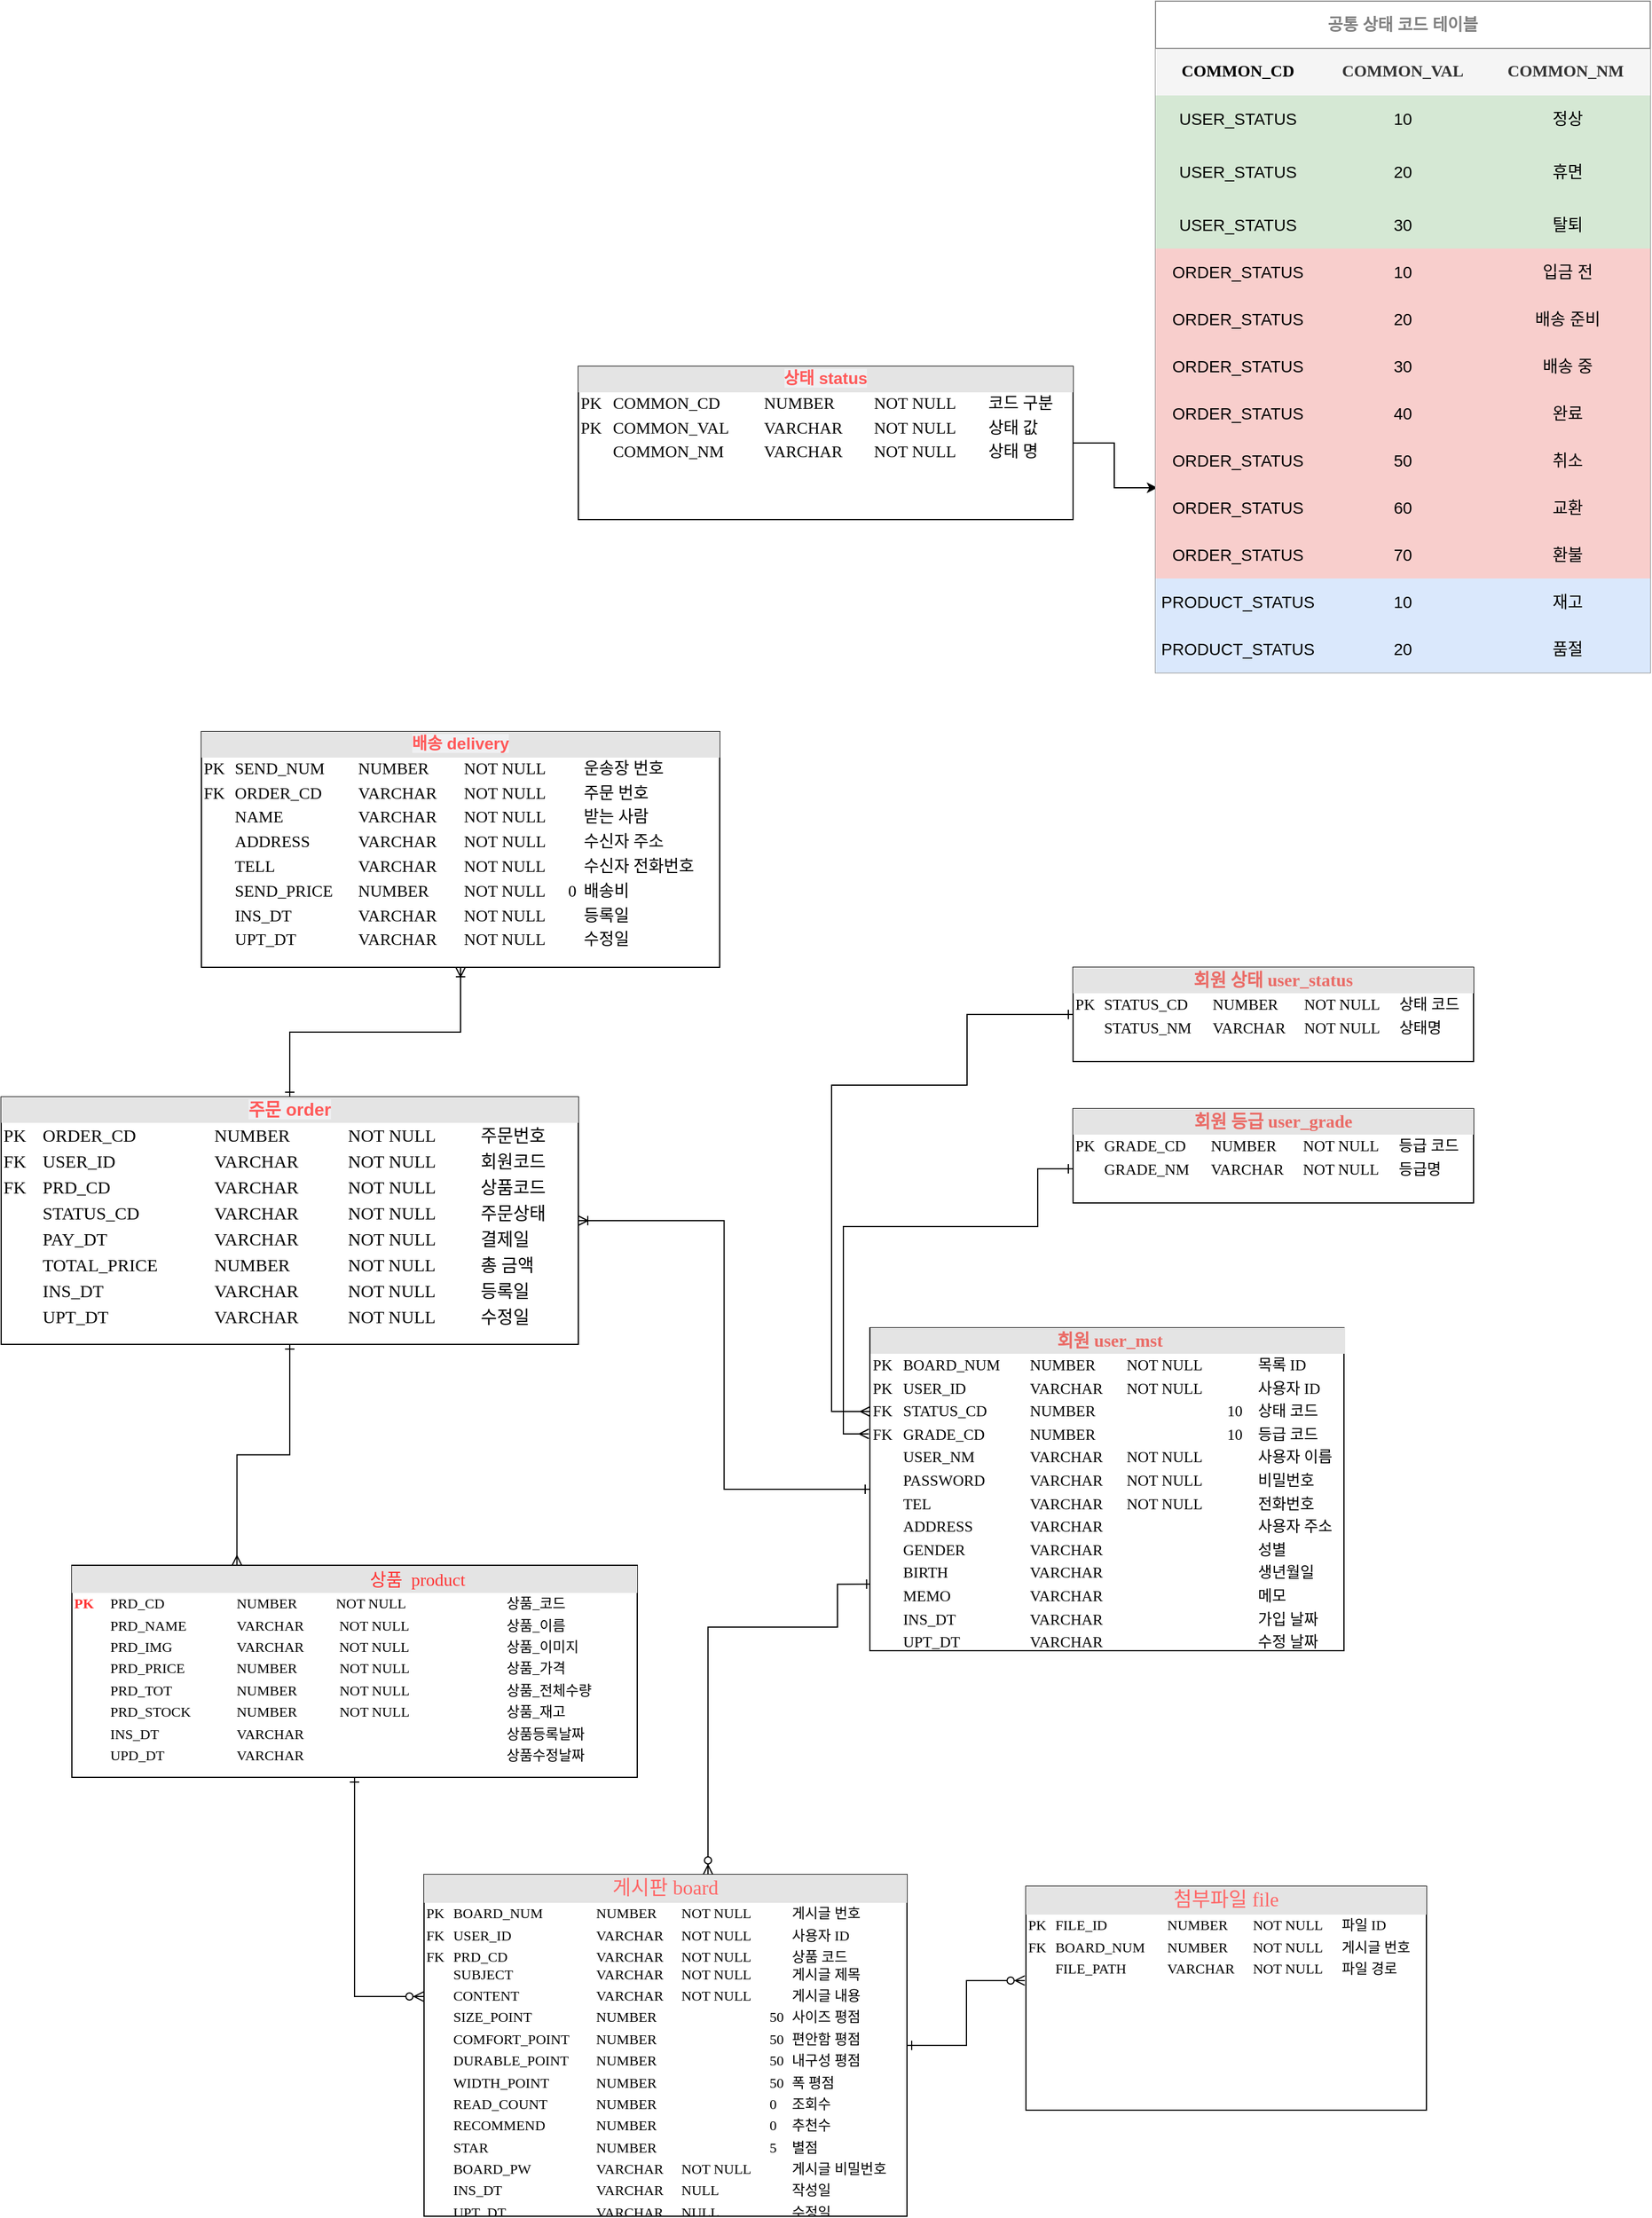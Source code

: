 <mxfile version="14.4.9" type="github">
  <diagram id="Fv4TLJ8n9y3qahRnpBmT" name="Page-1">
    <mxGraphModel dx="782" dy="1606" grid="1" gridSize="10" guides="1" tooltips="1" connect="1" arrows="1" fold="1" page="1" pageScale="1" pageWidth="827" pageHeight="1169" math="0" shadow="0">
      <root>
        <mxCell id="0" />
        <mxCell id="1" parent="0" />
        <mxCell id="hAdBirjM4AQQwr6Mcvp9-1" value="&lt;div style=&quot;text-align: center ; box-sizing: border-box ; width: 100% ; background: rgb(228 , 228 , 228) ; padding: 2px ; font-size: 14px&quot;&gt;&lt;font style=&quot;font-size: 14px&quot;&gt;&lt;span style=&quot;font-family: &amp;#34;apple sd gothic neo&amp;#34; , &amp;#34;apple sd 산돌고딕 neo&amp;#34; , &amp;#34;malgun gothic&amp;#34; , &amp;#34;맑은 고딕&amp;#34; , sans-serif ; background-color: rgb(239 , 240 , 242)&quot;&gt;&lt;font color=&quot;#ff5959&quot; style=&quot;font-size: 14px&quot;&gt;&lt;b&gt;배송 delivery&lt;/b&gt;&lt;/font&gt;&lt;/span&gt;&lt;br&gt;&lt;/font&gt;&lt;/div&gt;&lt;table style=&quot;width: 100% ; font-size: 14px&quot; cellpadding=&quot;2&quot; cellspacing=&quot;0&quot;&gt;&lt;tbody&gt;&lt;tr&gt;&lt;td&gt;&lt;font style=&quot;font-size: 14px&quot;&gt;PK&lt;br&gt;&lt;/font&gt;&lt;/td&gt;&lt;td&gt;&lt;font style=&quot;font-size: 14px&quot;&gt;SEND_NUM&lt;br&gt;&lt;/font&gt;&lt;/td&gt;&lt;td&gt;&lt;font style=&quot;font-size: 14px&quot;&gt;NUMBER&lt;br&gt;&lt;/font&gt;&lt;/td&gt;&lt;td&gt;&lt;/td&gt;&lt;td&gt;&lt;font style=&quot;font-size: 14px&quot;&gt;NOT&amp;nbsp;NULL&lt;br&gt;&lt;/font&gt;&lt;/td&gt;&lt;td&gt;&lt;font style=&quot;font-size: 14px&quot;&gt;&lt;br&gt;&lt;/font&gt;&lt;/td&gt;&lt;td&gt;&lt;font style=&quot;font-size: 14px&quot;&gt;운송장 번호&lt;br&gt;&lt;/font&gt;&lt;/td&gt;&lt;/tr&gt;&lt;tr&gt;&lt;td&gt;&lt;font style=&quot;font-size: 14px&quot;&gt;FK&lt;/font&gt;&lt;/td&gt;&lt;td&gt;&lt;font style=&quot;font-size: 14px&quot;&gt;ORDER_CD&lt;/font&gt;&lt;/td&gt;&lt;td&gt;&lt;font style=&quot;font-size: 14px&quot;&gt;VARCHAR&lt;/font&gt;&lt;/td&gt;&lt;td&gt;&lt;/td&gt;&lt;td&gt;&lt;font style=&quot;font-size: 14px&quot;&gt;NOT&amp;nbsp;NULL&lt;br&gt;&lt;/font&gt;&lt;/td&gt;&lt;td&gt;&lt;font style=&quot;font-size: 14px&quot;&gt;&lt;br&gt;&lt;/font&gt;&lt;/td&gt;&lt;td&gt;&lt;font style=&quot;font-size: 14px&quot;&gt;주문 번호&lt;br&gt;&lt;/font&gt;&lt;/td&gt;&lt;/tr&gt;&lt;tr&gt;&lt;td&gt;&lt;font style=&quot;font-size: 14px&quot;&gt;&lt;br&gt;&lt;/font&gt;&lt;/td&gt;&lt;td&gt;&lt;font style=&quot;font-size: 14px&quot;&gt;NAME&amp;nbsp;&lt;br&gt;&lt;/font&gt;&lt;/td&gt;&lt;td&gt;&lt;font style=&quot;font-size: 14px&quot;&gt;VARCHAR&lt;/font&gt;&lt;/td&gt;&lt;td&gt;&lt;/td&gt;&lt;td&gt;&lt;font style=&quot;font-size: 14px&quot;&gt;NOT&amp;nbsp;NULL&lt;br&gt;&lt;/font&gt;&lt;/td&gt;&lt;td&gt;&lt;font style=&quot;font-size: 14px&quot;&gt;&lt;br&gt;&lt;/font&gt;&lt;/td&gt;&lt;td&gt;&lt;font style=&quot;font-size: 14px&quot;&gt;받는 사람&lt;br&gt;&lt;/font&gt;&lt;/td&gt;&lt;/tr&gt;&lt;tr&gt;&lt;td&gt;&lt;font style=&quot;font-size: 14px&quot;&gt;&lt;br&gt;&lt;/font&gt;&lt;/td&gt;&lt;td&gt;&lt;font style=&quot;font-size: 14px&quot;&gt;ADDRESS&lt;br&gt;&lt;/font&gt;&lt;/td&gt;&lt;td&gt;&lt;font style=&quot;font-size: 14px&quot;&gt;VARCHAR&lt;/font&gt;&lt;/td&gt;&lt;td&gt;&lt;/td&gt;&lt;td&gt;&lt;font style=&quot;font-size: 14px&quot;&gt;NOT&amp;nbsp;NULL&lt;br&gt;&lt;/font&gt;&lt;/td&gt;&lt;td&gt;&lt;font style=&quot;font-size: 14px&quot;&gt;&lt;br&gt;&lt;/font&gt;&lt;/td&gt;&lt;td&gt;&lt;font style=&quot;font-size: 14px&quot;&gt;수신자 주소&lt;br&gt;&lt;/font&gt;&lt;/td&gt;&lt;/tr&gt;&lt;tr&gt;&lt;td&gt;&lt;font style=&quot;font-size: 14px&quot;&gt;&lt;br&gt;&lt;/font&gt;&lt;/td&gt;&lt;td&gt;&lt;font style=&quot;font-size: 14px&quot;&gt;TELL&amp;nbsp;&lt;br&gt;&lt;/font&gt;&lt;/td&gt;&lt;td&gt;&lt;font style=&quot;font-size: 14px&quot;&gt;VARCHAR&lt;/font&gt;&lt;/td&gt;&lt;td&gt;&lt;/td&gt;&lt;td&gt;&lt;font style=&quot;font-size: 14px&quot;&gt;NOT NULL&lt;br&gt;&lt;/font&gt;&lt;/td&gt;&lt;td&gt;&lt;font style=&quot;font-size: 14px&quot;&gt;&lt;br&gt;&lt;/font&gt;&lt;/td&gt;&lt;td&gt;&lt;font style=&quot;font-size: 14px&quot;&gt;수신자 전화번호&lt;br&gt;&lt;/font&gt;&lt;/td&gt;&lt;/tr&gt;&lt;tr&gt;&lt;td&gt;&lt;font style=&quot;font-size: 14px&quot;&gt;&lt;br&gt;&lt;/font&gt;&lt;/td&gt;&lt;td&gt;&lt;font style=&quot;font-size: 14px&quot;&gt;SEND_PRICE&lt;br&gt;&lt;/font&gt;&lt;/td&gt;&lt;td&gt;&lt;font style=&quot;font-size: 14px&quot;&gt;NUMBER&lt;/font&gt;&lt;/td&gt;&lt;td&gt;&lt;/td&gt;&lt;td&gt;&lt;font style=&quot;font-size: 14px&quot;&gt;NOT NULL&lt;br&gt;&lt;/font&gt;&lt;/td&gt;&lt;td&gt;&lt;font style=&quot;font-size: 14px&quot;&gt;0&lt;/font&gt;&lt;/td&gt;&lt;td&gt;&lt;font style=&quot;font-size: 14px&quot;&gt;배송비&lt;br&gt;&lt;/font&gt;&lt;/td&gt;&lt;/tr&gt;&lt;tr&gt;&lt;td&gt;&lt;font style=&quot;font-size: 14px&quot;&gt;&lt;br&gt;&lt;/font&gt;&lt;/td&gt;&lt;td&gt;&lt;font style=&quot;font-size: 14px&quot;&gt;INS_DT&lt;br&gt;&lt;/font&gt;&lt;/td&gt;&lt;td&gt;&lt;font style=&quot;font-size: 14px&quot;&gt;VARCHAR&lt;/font&gt;&lt;/td&gt;&lt;td&gt;&lt;/td&gt;&lt;td&gt;&lt;font style=&quot;font-size: 14px&quot;&gt;NOT NULL&lt;br&gt;&lt;/font&gt;&lt;/td&gt;&lt;td&gt;&lt;font style=&quot;font-size: 14px&quot;&gt;&lt;br&gt;&lt;/font&gt;&lt;/td&gt;&lt;td&gt;&lt;font style=&quot;font-size: 14px&quot;&gt;등록일&lt;br&gt;&lt;/font&gt;&lt;/td&gt;&lt;/tr&gt;&lt;tr&gt;&lt;td&gt;&lt;font style=&quot;font-size: 14px&quot;&gt;&lt;br&gt;&lt;/font&gt;&lt;/td&gt;&lt;td&gt;&lt;font style=&quot;font-size: 14px&quot;&gt;UPT_DT&lt;br&gt;&lt;/font&gt;&lt;/td&gt;&lt;td&gt;&lt;font style=&quot;font-size: 14px&quot;&gt;VARCHAR&lt;/font&gt;&lt;/td&gt;&lt;td&gt;&lt;/td&gt;&lt;td&gt;&lt;font style=&quot;font-size: 14px&quot;&gt;NOT NULL&lt;br&gt;&lt;/font&gt;&lt;/td&gt;&lt;td&gt;&lt;font style=&quot;font-size: 14px&quot;&gt;&lt;br&gt;&lt;/font&gt;&lt;/td&gt;&lt;td&gt;&lt;font style=&quot;font-size: 14px&quot;&gt;수정일&lt;/font&gt;&lt;/td&gt;&lt;/tr&gt;&lt;/tbody&gt;&lt;/table&gt;" style="verticalAlign=top;align=left;overflow=fill;html=1;rounded=0;shadow=0;comic=0;labelBackgroundColor=none;strokeWidth=1;fontFamily=Verdana;fontSize=12" parent="1" vertex="1">
          <mxGeometry x="220" y="-150" width="440" height="200" as="geometry" />
        </mxCell>
        <mxCell id="hAdBirjM4AQQwr6Mcvp9-2" style="edgeStyle=orthogonalEdgeStyle;rounded=0;orthogonalLoop=1;jettySize=auto;html=1;startArrow=ERone;startFill=0;endArrow=ERmany;endFill=0;entryX=0.292;entryY=0;entryDx=0;entryDy=0;entryPerimeter=0;" parent="1" source="hAdBirjM4AQQwr6Mcvp9-4" target="hAdBirjM4AQQwr6Mcvp9-16" edge="1">
          <mxGeometry relative="1" as="geometry">
            <mxPoint x="-30" y="580" as="targetPoint" />
          </mxGeometry>
        </mxCell>
        <mxCell id="hAdBirjM4AQQwr6Mcvp9-3" style="edgeStyle=orthogonalEdgeStyle;rounded=0;orthogonalLoop=1;jettySize=auto;html=1;startArrow=ERoneToMany;startFill=0;endArrow=ERone;endFill=0;" parent="1" source="hAdBirjM4AQQwr6Mcvp9-4" target="hAdBirjM4AQQwr6Mcvp9-11" edge="1">
          <mxGeometry relative="1" as="geometry" />
        </mxCell>
        <mxCell id="hAdBirjM4AQQwr6Mcvp9-4" value="&lt;div style=&quot;text-align: center ; box-sizing: border-box ; width: 100% ; background: rgb(228 , 228 , 228) ; padding: 2px ; font-size: 15px&quot;&gt;&lt;font style=&quot;font-size: 15px&quot;&gt;&lt;span style=&quot;font-family: &amp;#34;apple sd gothic neo&amp;#34; , &amp;#34;apple sd 산돌고딕 neo&amp;#34; , &amp;#34;malgun gothic&amp;#34; , &amp;#34;맑은 고딕&amp;#34; , sans-serif ; background-color: rgb(239 , 240 , 242)&quot;&gt;&lt;font color=&quot;#ff5959&quot; style=&quot;font-size: 15px&quot;&gt;&lt;b&gt;주문 order&lt;/b&gt;&lt;/font&gt;&lt;/span&gt;&lt;br&gt;&lt;/font&gt;&lt;/div&gt;&lt;table style=&quot;width: 100% ; font-size: 15px&quot; cellpadding=&quot;2&quot; cellspacing=&quot;0&quot;&gt;&lt;tbody&gt;&lt;tr&gt;&lt;td&gt;PK&lt;br&gt;&lt;/td&gt;&lt;td&gt;ORDER_CD&lt;br&gt;&lt;/td&gt;&lt;td&gt;NUMBER&amp;nbsp;&lt;br&gt;&lt;/td&gt;&lt;td&gt;NOT&amp;nbsp;NULL&lt;br&gt;&lt;/td&gt;&lt;td&gt;주문번호&lt;br&gt;&lt;/td&gt;&lt;/tr&gt;&lt;tr&gt;&lt;td&gt;FK&lt;/td&gt;&lt;td&gt;USER_ID&lt;br&gt;&lt;/td&gt;&lt;td&gt;VARCHAR&lt;br&gt;&lt;/td&gt;&lt;td&gt;NOT&amp;nbsp;NULL&lt;br&gt;&lt;/td&gt;&lt;td&gt;회원코드&lt;br&gt;&lt;/td&gt;&lt;/tr&gt;&lt;tr&gt;&lt;td&gt;FK&lt;br&gt;&lt;/td&gt;&lt;td&gt;PRD_CD&lt;br&gt;&lt;/td&gt;&lt;td&gt;VARCHAR&lt;br&gt;&lt;/td&gt;&lt;td&gt;NOT&amp;nbsp;NULL&lt;br&gt;&lt;/td&gt;&lt;td&gt;상품코드&lt;br&gt;&lt;/td&gt;&lt;/tr&gt;&lt;tr&gt;&lt;td&gt;&lt;br&gt;&lt;/td&gt;&lt;td&gt;STATUS_CD&lt;/td&gt;&lt;td&gt;VARCHAR&lt;br&gt;&lt;/td&gt;&lt;td&gt;NOT&amp;nbsp;NULL&lt;br&gt;&lt;/td&gt;&lt;td&gt;주문상태&lt;/td&gt;&lt;/tr&gt;&lt;tr&gt;&lt;td&gt;&lt;br&gt;&lt;/td&gt;&lt;td&gt;PAY_DT&lt;br&gt;&lt;/td&gt;&lt;td&gt;VARCHAR&amp;nbsp;&lt;br&gt;&lt;/td&gt;&lt;td&gt;NOT&amp;nbsp;NULL&lt;br&gt;&lt;/td&gt;&lt;td&gt;결제일&lt;br&gt;&lt;/td&gt;&lt;/tr&gt;&lt;tr&gt;&lt;td&gt;&lt;br&gt;&lt;/td&gt;&lt;td&gt;TOTAL_PRICE&lt;br&gt;&lt;/td&gt;&lt;td&gt;NUMBER&lt;br&gt;&lt;/td&gt;&lt;td&gt;NOT NULL&lt;br&gt;&lt;/td&gt;&lt;td&gt;총 금액&lt;br&gt;&lt;/td&gt;&lt;/tr&gt;&lt;tr&gt;&lt;td&gt;&lt;br&gt;&lt;/td&gt;&lt;td&gt;INS_DT&lt;br&gt;&lt;/td&gt;&lt;td&gt;VARCHAR&amp;nbsp;&lt;br&gt;&lt;/td&gt;&lt;td&gt;NOT NULL&lt;br&gt;&lt;/td&gt;&lt;td&gt;등록일&lt;br&gt;&lt;/td&gt;&lt;/tr&gt;&lt;tr&gt;&lt;td&gt;&lt;br&gt;&lt;/td&gt;&lt;td&gt;UPT_DT&lt;br&gt;&lt;/td&gt;&lt;td&gt;VARCHAR&amp;nbsp;&lt;br&gt;&lt;/td&gt;&lt;td&gt;NOT NULL&lt;br&gt;&lt;/td&gt;&lt;td&gt;수정일&lt;/td&gt;&lt;/tr&gt;&lt;/tbody&gt;&lt;/table&gt;" style="verticalAlign=top;align=left;overflow=fill;html=1;rounded=0;shadow=0;comic=0;labelBackgroundColor=none;strokeWidth=1;fontFamily=Verdana;fontSize=12" parent="1" vertex="1">
          <mxGeometry x="50" y="160" width="490" height="210" as="geometry" />
        </mxCell>
        <mxCell id="hAdBirjM4AQQwr6Mcvp9-5" value="" style="rounded=0;orthogonalLoop=1;jettySize=auto;html=1;edgeStyle=orthogonalEdgeStyle;endArrow=ERoneToMany;endFill=0;exitX=0.5;exitY=0;exitDx=0;exitDy=0;startArrow=ERone;startFill=0;" parent="1" source="hAdBirjM4AQQwr6Mcvp9-4" target="hAdBirjM4AQQwr6Mcvp9-1" edge="1">
          <mxGeometry relative="1" as="geometry" />
        </mxCell>
        <mxCell id="hAdBirjM4AQQwr6Mcvp9-6" value="" style="edgeStyle=orthogonalEdgeStyle;rounded=0;orthogonalLoop=1;jettySize=auto;html=1;startArrow=ERone;startFill=0;endArrow=ERzeroToMany;endFill=1;fontFamily=Verdana;entryX=-0.003;entryY=0.421;entryDx=0;entryDy=0;entryPerimeter=0;" parent="1" source="hAdBirjM4AQQwr6Mcvp9-9" target="hAdBirjM4AQQwr6Mcvp9-10" edge="1">
          <mxGeometry relative="1" as="geometry">
            <Array as="points" />
            <mxPoint x="860" y="860" as="targetPoint" />
          </mxGeometry>
        </mxCell>
        <mxCell id="hAdBirjM4AQQwr6Mcvp9-7" style="edgeStyle=orthogonalEdgeStyle;rounded=0;orthogonalLoop=1;jettySize=auto;html=1;startArrow=ERzeroToMany;startFill=1;endArrow=ERone;endFill=0;fontFamily=Verdana;exitX=0.588;exitY=0;exitDx=0;exitDy=0;exitPerimeter=0;entryX=0.003;entryY=0.794;entryDx=0;entryDy=0;entryPerimeter=0;" parent="1" source="hAdBirjM4AQQwr6Mcvp9-9" target="hAdBirjM4AQQwr6Mcvp9-11" edge="1">
          <mxGeometry relative="1" as="geometry">
            <Array as="points">
              <mxPoint x="650" y="610" />
              <mxPoint x="760" y="550" />
            </Array>
            <mxPoint x="740" y="580" as="targetPoint" />
            <mxPoint x="650" y="740" as="sourcePoint" />
          </mxGeometry>
        </mxCell>
        <mxCell id="hAdBirjM4AQQwr6Mcvp9-8" style="edgeStyle=orthogonalEdgeStyle;rounded=0;orthogonalLoop=1;jettySize=auto;html=1;startArrow=ERzeroToMany;startFill=1;endArrow=ERone;endFill=0;fontFamily=Verdana;exitX=-0.001;exitY=0.357;exitDx=0;exitDy=0;exitPerimeter=0;entryX=0.5;entryY=1;entryDx=0;entryDy=0;" parent="1" source="hAdBirjM4AQQwr6Mcvp9-9" target="hAdBirjM4AQQwr6Mcvp9-16" edge="1">
          <mxGeometry relative="1" as="geometry">
            <mxPoint x="390" y="838.5" as="sourcePoint" />
            <mxPoint x="300" y="780" as="targetPoint" />
            <Array as="points">
              <mxPoint x="350" y="924" />
              <mxPoint x="290" y="924" />
            </Array>
          </mxGeometry>
        </mxCell>
        <mxCell id="hAdBirjM4AQQwr6Mcvp9-9" value="&lt;div style=&quot;text-align: center ; box-sizing: border-box ; width: 100% ; background: rgb(228 , 228 , 228) ; padding: 2px&quot;&gt;&lt;font style=&quot;font-size: 17px&quot; color=&quot;#ff6666&quot;&gt;게시판 board&lt;/font&gt;&lt;/div&gt;&lt;table style=&quot;width: 100% ; font-size: 1em&quot; cellpadding=&quot;2&quot; cellspacing=&quot;0&quot;&gt;&lt;tbody&gt;&lt;tr&gt;&lt;td&gt;PK&lt;/td&gt;&lt;td&gt;BOARD_NUM&lt;br&gt;&lt;/td&gt;&lt;td&gt;NUMBER&lt;/td&gt;&lt;td&gt;NOT NULL&lt;/td&gt;&lt;td&gt;&lt;br&gt;&lt;/td&gt;&lt;td&gt;게시글 번호&lt;/td&gt;&lt;/tr&gt;&lt;tr&gt;&lt;td&gt;FK&lt;/td&gt;&lt;td&gt;USER_ID&lt;/td&gt;&lt;td&gt;VARCHAR&lt;/td&gt;&lt;td&gt;NOT NULL&lt;/td&gt;&lt;td&gt;&lt;br&gt;&lt;/td&gt;&lt;td&gt;사용자 ID&lt;/td&gt;&lt;/tr&gt;&lt;tr&gt;&lt;td&gt;FK&lt;br&gt;&lt;br&gt;&lt;/td&gt;&lt;td&gt;PRD_CD&lt;br&gt;SUBJECT&lt;/td&gt;&lt;td&gt;VARCHAR&lt;br&gt;VARCHAR&lt;/td&gt;&lt;td&gt;NOT NULL&lt;br&gt;NOT NULL&lt;/td&gt;&lt;td&gt;&lt;br&gt;&lt;/td&gt;&lt;td&gt;상품 코드&lt;br&gt;게시글 제목&lt;/td&gt;&lt;/tr&gt;&lt;tr&gt;&lt;td&gt;&lt;br&gt;&lt;/td&gt;&lt;td&gt;CONTENT&lt;/td&gt;&lt;td&gt;VARCHAR&lt;/td&gt;&lt;td&gt;NOT NULL&lt;/td&gt;&lt;td&gt;&lt;br&gt;&lt;/td&gt;&lt;td&gt;게시글 내용&lt;/td&gt;&lt;/tr&gt;&lt;tr&gt;&lt;td&gt;&lt;br&gt;&lt;/td&gt;&lt;td&gt;SIZE_POINT&lt;/td&gt;&lt;td&gt;NUMBER&lt;/td&gt;&lt;td&gt;&lt;br&gt;&lt;/td&gt;&lt;td&gt;50&lt;/td&gt;&lt;td&gt;사이즈 평점&lt;/td&gt;&lt;/tr&gt;&lt;tr&gt;&lt;td&gt;&lt;br&gt;&lt;/td&gt;&lt;td&gt;COMFORT_POINT&lt;br&gt;&lt;/td&gt;&lt;td&gt;NUMBER&lt;/td&gt;&lt;td&gt;&lt;br&gt;&lt;/td&gt;&lt;td&gt;50&lt;/td&gt;&lt;td&gt;편안함 평점&lt;/td&gt;&lt;/tr&gt;&lt;tr&gt;&lt;td&gt;&lt;br&gt;&lt;/td&gt;&lt;td&gt;DURABLE_POINT&lt;br&gt;&lt;/td&gt;&lt;td&gt;NUMBER&lt;br&gt;&lt;/td&gt;&lt;td&gt;&lt;br&gt;&lt;/td&gt;&lt;td&gt;50&lt;/td&gt;&lt;td&gt;내구성 평점&lt;/td&gt;&lt;/tr&gt;&lt;tr&gt;&lt;td&gt;&lt;br&gt;&lt;/td&gt;&lt;td&gt;WIDTH_POINT&lt;br&gt;&lt;/td&gt;&lt;td&gt;NUMBER&lt;/td&gt;&lt;td&gt;&lt;br&gt;&lt;/td&gt;&lt;td&gt;50&lt;/td&gt;&lt;td&gt;폭 평점&lt;/td&gt;&lt;/tr&gt;&lt;tr&gt;&lt;td&gt;&lt;br&gt;&lt;/td&gt;&lt;td&gt;READ_COUNT&lt;/td&gt;&lt;td&gt;NUMBER&lt;/td&gt;&lt;td&gt;&lt;br&gt;&lt;/td&gt;&lt;td&gt;0&lt;/td&gt;&lt;td&gt;조회수&lt;/td&gt;&lt;/tr&gt;&lt;tr&gt;&lt;td&gt;&lt;br&gt;&lt;/td&gt;&lt;td&gt;RECOMMEND&lt;/td&gt;&lt;td&gt;NUMBER&lt;/td&gt;&lt;td&gt;&lt;br&gt;&lt;/td&gt;&lt;td&gt;0&lt;/td&gt;&lt;td&gt;추천수&lt;/td&gt;&lt;/tr&gt;&lt;tr&gt;&lt;td&gt;&lt;br&gt;&lt;/td&gt;&lt;td&gt;STAR&lt;/td&gt;&lt;td&gt;NUMBER&lt;/td&gt;&lt;td&gt;&lt;br&gt;&lt;/td&gt;&lt;td&gt;5&lt;/td&gt;&lt;td&gt;별점&lt;/td&gt;&lt;/tr&gt;&lt;tr&gt;&lt;td&gt;&lt;br&gt;&lt;/td&gt;&lt;td&gt;BOARD_PW&lt;/td&gt;&lt;td&gt;VARCHAR&lt;/td&gt;&lt;td&gt;NOT NULL&lt;/td&gt;&lt;td&gt;&lt;br&gt;&lt;/td&gt;&lt;td&gt;게시글 비밀번호&lt;/td&gt;&lt;/tr&gt;&lt;tr&gt;&lt;td&gt;&lt;br&gt;&lt;/td&gt;&lt;td&gt;INS_DT&lt;/td&gt;&lt;td&gt;VARCHAR&lt;/td&gt;&lt;td&gt;NULL&lt;/td&gt;&lt;td&gt;&lt;br&gt;&lt;/td&gt;&lt;td&gt;작성일&lt;/td&gt;&lt;/tr&gt;&lt;tr&gt;&lt;td&gt;&lt;br&gt;&lt;/td&gt;&lt;td&gt;UPT_DT&lt;/td&gt;&lt;td&gt;VARCHAR&lt;/td&gt;&lt;td&gt;NULL&lt;/td&gt;&lt;td&gt;&lt;br&gt;&lt;/td&gt;&lt;td&gt;수정일&lt;/td&gt;&lt;/tr&gt;&lt;/tbody&gt;&lt;/table&gt;" style="verticalAlign=top;align=left;overflow=fill;html=1;rounded=0;shadow=0;comic=0;labelBackgroundColor=none;strokeWidth=1;fontFamily=Verdana;fontSize=12" parent="1" vertex="1">
          <mxGeometry x="409" y="820" width="410" height="290" as="geometry" />
        </mxCell>
        <mxCell id="hAdBirjM4AQQwr6Mcvp9-10" value="&lt;div style=&quot;text-align: center ; box-sizing: border-box ; width: 100% ; background: rgb(228 , 228 , 228) ; padding: 2px&quot;&gt;&lt;font style=&quot;font-size: 17px&quot; color=&quot;#ff6666&quot;&gt;첨부파일 file&lt;/font&gt;&lt;/div&gt;&lt;table style=&quot;width: 100% ; font-size: 1em&quot; cellpadding=&quot;2&quot; cellspacing=&quot;0&quot;&gt;&lt;tbody&gt;&lt;tr&gt;&lt;td&gt;PK&lt;/td&gt;&lt;td&gt;FILE_ID&lt;br&gt;&lt;/td&gt;&lt;td&gt;NUMBER&lt;/td&gt;&lt;td&gt;NOT NULL&lt;/td&gt;&lt;td&gt;파일 ID&lt;/td&gt;&lt;/tr&gt;&lt;tr&gt;&lt;td&gt;FK&lt;/td&gt;&lt;td&gt;BOARD_NUM&lt;/td&gt;&lt;td&gt;NUMBER&lt;br&gt;&lt;/td&gt;&lt;td&gt;NOT NULL&lt;/td&gt;&lt;td&gt;게시글 번호&lt;/td&gt;&lt;/tr&gt;&lt;tr&gt;&lt;td&gt;&lt;br&gt;&lt;/td&gt;&lt;td&gt;FILE_PATH&lt;/td&gt;&lt;td&gt;VARCHAR&lt;/td&gt;&lt;td&gt;NOT NULL&lt;/td&gt;&lt;td&gt;파일 경로&lt;/td&gt;&lt;/tr&gt;&lt;/tbody&gt;&lt;/table&gt;" style="verticalAlign=top;align=left;overflow=fill;html=1;rounded=0;shadow=0;comic=0;labelBackgroundColor=none;strokeWidth=1;fontFamily=Verdana;fontSize=12" parent="1" vertex="1">
          <mxGeometry x="920" y="830" width="340" height="190" as="geometry" />
        </mxCell>
        <mxCell id="hAdBirjM4AQQwr6Mcvp9-11" value="&lt;div style=&quot;box-sizing: border-box ; width: 100% ; background: rgb(228 , 228 , 228) ; padding: 2px ; text-align: center ; font-size: 15px&quot;&gt;&lt;font color=&quot;#ea6b66&quot; style=&quot;font-size: 15px&quot;&gt;&amp;nbsp;&lt;font style=&quot;font-size: 15px&quot;&gt;&lt;b&gt;회원&lt;/b&gt;&lt;/font&gt; &lt;b&gt;user_mst&lt;/b&gt;&lt;/font&gt;&lt;/div&gt;&lt;table cellpadding=&quot;2&quot; cellspacing=&quot;0&quot; style=&quot;font-size: 13px ; width: 410.667px&quot;&gt;&lt;tbody&gt;&lt;tr&gt;&lt;td&gt;&lt;font style=&quot;font-size: 13px&quot;&gt;PK&lt;/font&gt;&lt;/td&gt;&lt;td&gt;&lt;font style=&quot;font-size: 13px&quot;&gt;BOARD_NUM&lt;br&gt;&lt;/font&gt;&lt;/td&gt;&lt;td&gt;&lt;font style=&quot;font-size: 13px&quot;&gt;NUMBER&lt;/font&gt;&lt;/td&gt;&lt;td&gt;&lt;font style=&quot;font-size: 13px&quot;&gt;NOT NULL&lt;/font&gt;&lt;/td&gt;&lt;td&gt;&lt;font style=&quot;font-size: 13px&quot;&gt;&lt;br&gt;&lt;/font&gt;&lt;/td&gt;&lt;td&gt;&lt;font style=&quot;font-size: 13px&quot;&gt;&lt;br&gt;&lt;/font&gt;&lt;/td&gt;&lt;td&gt;&lt;font style=&quot;font-size: 13px&quot;&gt;목록 ID&lt;/font&gt;&lt;/td&gt;&lt;/tr&gt;&lt;tr&gt;&lt;td&gt;&lt;font style=&quot;font-size: 13px&quot;&gt;PK&lt;/font&gt;&lt;/td&gt;&lt;td&gt;&lt;font style=&quot;font-size: 13px&quot;&gt;USER_ID&lt;/font&gt;&lt;/td&gt;&lt;td&gt;&lt;font style=&quot;font-size: 13px&quot;&gt;VARCHAR&lt;/font&gt;&lt;/td&gt;&lt;td&gt;&lt;font style=&quot;font-size: 13px&quot;&gt;NOT NULL&lt;/font&gt;&lt;/td&gt;&lt;td&gt;&lt;font style=&quot;font-size: 13px&quot;&gt;&lt;br&gt;&lt;/font&gt;&lt;/td&gt;&lt;td&gt;&lt;font style=&quot;font-size: 13px&quot;&gt;&lt;br&gt;&lt;/font&gt;&lt;/td&gt;&lt;td&gt;&lt;font style=&quot;font-size: 13px&quot;&gt;사용자 ID&lt;/font&gt;&lt;/td&gt;&lt;/tr&gt;&lt;tr&gt;&lt;td&gt;&lt;font style=&quot;font-size: 13px&quot;&gt;FK&lt;/font&gt;&lt;/td&gt;&lt;td&gt;&lt;font style=&quot;font-size: 13px&quot;&gt;STATUS_CD&lt;/font&gt;&lt;/td&gt;&lt;td&gt;&lt;font style=&quot;font-size: 13px&quot;&gt;NUMBER&lt;br&gt;&lt;/font&gt;&lt;/td&gt;&lt;td&gt;&lt;font style=&quot;font-size: 13px&quot;&gt;&lt;br&gt;&lt;/font&gt;&lt;/td&gt;&lt;td&gt;&lt;font style=&quot;font-size: 13px&quot;&gt;10&lt;/font&gt;&lt;/td&gt;&lt;td&gt;&lt;font style=&quot;font-size: 13px&quot;&gt;&lt;br&gt;&lt;/font&gt;&lt;/td&gt;&lt;td&gt;&lt;font style=&quot;font-size: 13px&quot;&gt;상태 코드&lt;/font&gt;&lt;/td&gt;&lt;/tr&gt;&lt;tr&gt;&lt;td&gt;&lt;font style=&quot;font-size: 13px&quot;&gt;FK&lt;/font&gt;&lt;/td&gt;&lt;td&gt;&lt;font style=&quot;font-size: 13px&quot;&gt;GRADE_CD&lt;/font&gt;&lt;/td&gt;&lt;td&gt;&lt;font style=&quot;font-size: 13px&quot;&gt;NUMBER&lt;br&gt;&lt;/font&gt;&lt;/td&gt;&lt;td&gt;&lt;font style=&quot;font-size: 13px&quot;&gt;&lt;br&gt;&lt;/font&gt;&lt;/td&gt;&lt;td&gt;&lt;font style=&quot;font-size: 13px&quot;&gt;10&lt;/font&gt;&lt;/td&gt;&lt;td&gt;&lt;font style=&quot;font-size: 13px&quot;&gt;&lt;br&gt;&lt;/font&gt;&lt;/td&gt;&lt;td&gt;&lt;font style=&quot;font-size: 13px&quot;&gt;등급 코드&lt;/font&gt;&lt;/td&gt;&lt;/tr&gt;&lt;tr&gt;&lt;td&gt;&lt;font style=&quot;font-size: 13px&quot;&gt;&lt;br&gt;&lt;/font&gt;&lt;/td&gt;&lt;td&gt;&lt;font style=&quot;font-size: 13px&quot;&gt;USER_NM&lt;br&gt;&lt;/font&gt;&lt;/td&gt;&lt;td&gt;&lt;font style=&quot;font-size: 13px&quot;&gt;VARCHAR&lt;br&gt;&lt;/font&gt;&lt;/td&gt;&lt;td&gt;&lt;font style=&quot;font-size: 13px&quot;&gt;NOT NULL&lt;br&gt;&lt;/font&gt;&lt;/td&gt;&lt;td&gt;&lt;font style=&quot;font-size: 13px&quot;&gt;&lt;br&gt;&lt;/font&gt;&lt;/td&gt;&lt;td&gt;&lt;font style=&quot;font-size: 13px&quot;&gt;&lt;br&gt;&lt;/font&gt;&lt;/td&gt;&lt;td&gt;&lt;font style=&quot;font-size: 13px&quot;&gt;사용자 이름&lt;br&gt;&lt;/font&gt;&lt;/td&gt;&lt;/tr&gt;&lt;tr&gt;&lt;td&gt;&lt;font style=&quot;font-size: 13px&quot;&gt;&lt;br&gt;&lt;/font&gt;&lt;/td&gt;&lt;td&gt;&lt;font style=&quot;font-size: 13px&quot;&gt;PASSWORD&lt;br&gt;&lt;/font&gt;&lt;/td&gt;&lt;td&gt;&lt;font style=&quot;font-size: 13px&quot;&gt;VARCHAR&lt;br&gt;&lt;/font&gt;&lt;/td&gt;&lt;td&gt;&lt;font style=&quot;font-size: 13px&quot;&gt;NOT NULL&lt;br&gt;&lt;/font&gt;&lt;/td&gt;&lt;td&gt;&lt;font style=&quot;font-size: 13px&quot;&gt;&lt;br&gt;&lt;/font&gt;&lt;/td&gt;&lt;td&gt;&lt;font style=&quot;font-size: 13px&quot;&gt;&lt;br&gt;&lt;/font&gt;&lt;/td&gt;&lt;td&gt;&lt;font style=&quot;font-size: 13px&quot;&gt;비밀번호&lt;br&gt;&lt;/font&gt;&lt;/td&gt;&lt;/tr&gt;&lt;tr&gt;&lt;td&gt;&lt;font style=&quot;font-size: 13px&quot;&gt;&lt;br&gt;&lt;/font&gt;&lt;/td&gt;&lt;td&gt;&lt;font style=&quot;font-size: 13px&quot;&gt;TEL&lt;br&gt;&lt;/font&gt;&lt;/td&gt;&lt;td&gt;&lt;font style=&quot;font-size: 13px&quot;&gt;VARCHAR&lt;br&gt;&lt;/font&gt;&lt;/td&gt;&lt;td&gt;&lt;font style=&quot;font-size: 13px&quot;&gt;NOT NULL&lt;br&gt;&lt;/font&gt;&lt;/td&gt;&lt;td&gt;&lt;font style=&quot;font-size: 13px&quot;&gt;&lt;br&gt;&lt;/font&gt;&lt;/td&gt;&lt;td&gt;&lt;font style=&quot;font-size: 13px&quot;&gt;&lt;br&gt;&lt;/font&gt;&lt;/td&gt;&lt;td&gt;&lt;font style=&quot;font-size: 13px&quot;&gt;전화번호&lt;br&gt;&lt;/font&gt;&lt;/td&gt;&lt;/tr&gt;&lt;tr&gt;&lt;td&gt;&lt;font style=&quot;font-size: 13px&quot;&gt;&lt;br&gt;&lt;/font&gt;&lt;/td&gt;&lt;td&gt;&lt;font style=&quot;font-size: 13px&quot;&gt;ADDRESS&lt;/font&gt;&lt;/td&gt;&lt;td&gt;&lt;font style=&quot;font-size: 13px&quot;&gt;VARCHAR&lt;br&gt;&lt;/font&gt;&lt;/td&gt;&lt;td&gt;&lt;font style=&quot;font-size: 13px&quot;&gt;&lt;br&gt;&lt;/font&gt;&lt;/td&gt;&lt;td&gt;&lt;font style=&quot;font-size: 13px&quot;&gt;&lt;br&gt;&lt;/font&gt;&lt;/td&gt;&lt;td&gt;&lt;font style=&quot;font-size: 13px&quot;&gt;&lt;br&gt;&lt;/font&gt;&lt;/td&gt;&lt;td&gt;&lt;font style=&quot;font-size: 13px&quot;&gt;사용자 주소&lt;/font&gt;&lt;/td&gt;&lt;/tr&gt;&lt;tr&gt;&lt;td&gt;&lt;font style=&quot;font-size: 13px&quot;&gt;&lt;br&gt;&lt;/font&gt;&lt;/td&gt;&lt;td&gt;&lt;font style=&quot;font-size: 13px&quot;&gt;GENDER&lt;/font&gt;&lt;/td&gt;&lt;td&gt;&lt;font style=&quot;font-size: 13px&quot;&gt;VARCHAR&lt;br&gt;&lt;/font&gt;&lt;/td&gt;&lt;td&gt;&lt;font style=&quot;font-size: 13px&quot;&gt;&lt;br&gt;&lt;/font&gt;&lt;/td&gt;&lt;td&gt;&lt;font style=&quot;font-size: 13px&quot;&gt;&lt;br&gt;&lt;/font&gt;&lt;/td&gt;&lt;td&gt;&lt;font style=&quot;font-size: 13px&quot;&gt;&lt;br&gt;&lt;/font&gt;&lt;/td&gt;&lt;td&gt;&lt;font style=&quot;font-size: 13px&quot;&gt;성별&lt;/font&gt;&lt;/td&gt;&lt;/tr&gt;&lt;tr&gt;&lt;td&gt;&lt;br&gt;&lt;/td&gt;&lt;td&gt;BIRTH&lt;/td&gt;&lt;td&gt;VARCHAR&lt;/td&gt;&lt;td&gt;&lt;br&gt;&lt;/td&gt;&lt;td&gt;&lt;br&gt;&lt;/td&gt;&lt;td&gt;&lt;br&gt;&lt;/td&gt;&lt;td&gt;생년월일&lt;/td&gt;&lt;/tr&gt;&lt;tr&gt;&lt;td&gt;&lt;br&gt;&lt;/td&gt;&lt;td&gt;MEMO&lt;/td&gt;&lt;td&gt;VARCHAR&lt;/td&gt;&lt;td&gt;&lt;br&gt;&lt;/td&gt;&lt;td&gt;&lt;br&gt;&lt;/td&gt;&lt;td&gt;&lt;br&gt;&lt;/td&gt;&lt;td&gt;메모&lt;/td&gt;&lt;/tr&gt;&lt;tr&gt;&lt;td&gt;&lt;font style=&quot;font-size: 13px&quot;&gt;&lt;br&gt;&lt;/font&gt;&lt;/td&gt;&lt;td&gt;&lt;font style=&quot;font-size: 13px&quot;&gt;INS_DT&lt;/font&gt;&lt;/td&gt;&lt;td&gt;&lt;font style=&quot;font-size: 13px&quot;&gt;VARCHAR&lt;br&gt;&lt;/font&gt;&lt;/td&gt;&lt;td&gt;&lt;font style=&quot;font-size: 13px&quot;&gt;&lt;br&gt;&lt;/font&gt;&lt;/td&gt;&lt;td&gt;&lt;font style=&quot;font-size: 13px&quot;&gt;&lt;br&gt;&lt;/font&gt;&lt;/td&gt;&lt;td&gt;&lt;font style=&quot;font-size: 13px&quot;&gt;&lt;br&gt;&lt;/font&gt;&lt;/td&gt;&lt;td&gt;&lt;font style=&quot;font-size: 13px&quot;&gt;가입 날짜&lt;/font&gt;&lt;/td&gt;&lt;/tr&gt;&lt;tr&gt;&lt;td&gt;&lt;font style=&quot;font-size: 13px&quot;&gt;&lt;br&gt;&lt;/font&gt;&lt;/td&gt;&lt;td&gt;&lt;font style=&quot;font-size: 13px&quot;&gt;UPT_DT&lt;/font&gt;&lt;/td&gt;&lt;td&gt;&lt;font style=&quot;font-size: 13px&quot;&gt;VARCHAR&lt;br&gt;&lt;/font&gt;&lt;/td&gt;&lt;td&gt;&lt;font style=&quot;font-size: 13px&quot;&gt;&lt;br&gt;&lt;/font&gt;&lt;/td&gt;&lt;td&gt;&lt;font style=&quot;font-size: 13px&quot;&gt;&lt;br&gt;&lt;/font&gt;&lt;/td&gt;&lt;td&gt;&lt;font style=&quot;font-size: 13px&quot;&gt;&lt;br&gt;&lt;/font&gt;&lt;/td&gt;&lt;td&gt;&lt;font style=&quot;font-size: 13px&quot;&gt;수정 날짜&lt;/font&gt;&lt;/td&gt;&lt;/tr&gt;&lt;/tbody&gt;&lt;/table&gt;" style="verticalAlign=top;align=left;overflow=fill;html=1;rounded=0;shadow=0;comic=0;labelBackgroundColor=none;strokeWidth=1;fontFamily=Verdana;fontSize=12;spacingTop=0;spacingBottom=0;" parent="1" vertex="1">
          <mxGeometry x="787.5" y="356" width="402.5" height="274" as="geometry" />
        </mxCell>
        <mxCell id="hAdBirjM4AQQwr6Mcvp9-12" value="" style="edgeStyle=orthogonalEdgeStyle;rounded=0;orthogonalLoop=1;jettySize=auto;html=1;startArrow=ERone;startFill=0;endArrow=ERmany;endFill=0;fontFamily=Verdana;" parent="1" source="hAdBirjM4AQQwr6Mcvp9-13" edge="1">
          <mxGeometry relative="1" as="geometry">
            <mxPoint x="930" y="210" as="sourcePoint" />
            <mxPoint x="786.53" y="446" as="targetPoint" />
            <Array as="points">
              <mxPoint x="930" y="221" />
              <mxPoint x="930" y="270" />
              <mxPoint x="765" y="446" />
            </Array>
          </mxGeometry>
        </mxCell>
        <mxCell id="hAdBirjM4AQQwr6Mcvp9-13" value="&lt;div style=&quot;text-align: center ; box-sizing: border-box ; width: 100% ; background: rgb(228 , 228 , 228) ; padding: 2px&quot;&gt;&lt;font color=&quot;#ea6b66&quot; size=&quot;1&quot;&gt;&lt;b style=&quot;font-size: 15px&quot;&gt;회원 등급 user_grade&lt;/b&gt;&lt;/font&gt;&lt;/div&gt;&lt;table style=&quot;width: 100% ; font-size: 13px&quot; cellpadding=&quot;2&quot; cellspacing=&quot;0&quot;&gt;&lt;tbody&gt;&lt;tr&gt;&lt;td&gt;&lt;font style=&quot;font-size: 13px&quot;&gt;PK&lt;/font&gt;&lt;/td&gt;&lt;td&gt;&lt;font style=&quot;font-size: 13px&quot;&gt;GRADE_CD&lt;/font&gt;&lt;/td&gt;&lt;td&gt;&lt;font style=&quot;font-size: 13px&quot;&gt;NUMBER&lt;/font&gt;&lt;/td&gt;&lt;td&gt;&lt;font style=&quot;font-size: 13px&quot;&gt;NOT NULL&lt;/font&gt;&lt;/td&gt;&lt;td&gt;&lt;font style=&quot;font-size: 13px&quot;&gt;등급 코드&lt;/font&gt;&lt;/td&gt;&lt;/tr&gt;&lt;tr&gt;&lt;td&gt;&lt;font style=&quot;font-size: 13px&quot;&gt;&lt;br&gt;&lt;/font&gt;&lt;/td&gt;&lt;td&gt;&lt;font style=&quot;font-size: 13px&quot;&gt;GRADE_NM&lt;br&gt;&lt;/font&gt;&lt;/td&gt;&lt;td&gt;&lt;font style=&quot;font-size: 13px&quot;&gt;VARCHAR&lt;/font&gt;&lt;/td&gt;&lt;td&gt;&lt;font style=&quot;font-size: 13px&quot;&gt;NOT NULL&lt;/font&gt;&lt;/td&gt;&lt;td&gt;&lt;font style=&quot;font-size: 13px&quot;&gt;등급명&lt;/font&gt;&lt;/td&gt;&lt;/tr&gt;&lt;/tbody&gt;&lt;/table&gt;" style="verticalAlign=top;align=left;overflow=fill;html=1;rounded=0;shadow=0;comic=0;labelBackgroundColor=none;strokeWidth=1;fontFamily=Verdana;fontSize=12" parent="1" vertex="1">
          <mxGeometry x="960" y="170" width="340" height="80" as="geometry" />
        </mxCell>
        <mxCell id="hAdBirjM4AQQwr6Mcvp9-14" value="" style="edgeStyle=orthogonalEdgeStyle;rounded=0;orthogonalLoop=1;jettySize=auto;html=1;startArrow=ERone;startFill=0;endArrow=ERmany;endFill=0;fontFamily=Verdana;exitX=0;exitY=0.5;exitDx=0;exitDy=0;" parent="1" source="hAdBirjM4AQQwr6Mcvp9-15" edge="1">
          <mxGeometry relative="1" as="geometry">
            <mxPoint x="1170" y="150" as="sourcePoint" />
            <mxPoint x="787.5" y="427" as="targetPoint" />
            <Array as="points">
              <mxPoint x="870" y="90" />
              <mxPoint x="870" y="150" />
              <mxPoint x="755" y="150" />
              <mxPoint x="755" y="427" />
            </Array>
          </mxGeometry>
        </mxCell>
        <mxCell id="hAdBirjM4AQQwr6Mcvp9-15" value="&lt;div style=&quot;text-align: center ; box-sizing: border-box ; width: 100% ; background: rgb(228 , 228 , 228) ; padding: 2px&quot;&gt;&lt;font color=&quot;#ea6b66&quot; size=&quot;1&quot;&gt;&lt;b style=&quot;font-size: 15px&quot;&gt;회원 상태 user_status&lt;/b&gt;&lt;/font&gt;&lt;/div&gt;&lt;table style=&quot;width: 100% ; font-size: 13px&quot; cellpadding=&quot;2&quot; cellspacing=&quot;0&quot;&gt;&lt;tbody&gt;&lt;tr&gt;&lt;td&gt;&lt;font style=&quot;font-size: 13px&quot;&gt;PK&lt;/font&gt;&lt;/td&gt;&lt;td&gt;&lt;font style=&quot;font-size: 13px&quot;&gt;STATUS_CD&lt;/font&gt;&lt;/td&gt;&lt;td&gt;&lt;font style=&quot;font-size: 13px&quot;&gt;NUMBER&lt;/font&gt;&lt;/td&gt;&lt;td&gt;&lt;font style=&quot;font-size: 13px&quot;&gt;NOT NULL&lt;/font&gt;&lt;/td&gt;&lt;td&gt;&lt;font style=&quot;font-size: 13px&quot;&gt;상태 코드&lt;/font&gt;&lt;/td&gt;&lt;/tr&gt;&lt;tr&gt;&lt;td&gt;&lt;font style=&quot;font-size: 13px&quot;&gt;&lt;br&gt;&lt;/font&gt;&lt;/td&gt;&lt;td&gt;&lt;font style=&quot;font-size: 13px&quot;&gt;STATUS_NM&lt;br&gt;&lt;/font&gt;&lt;/td&gt;&lt;td&gt;&lt;font style=&quot;font-size: 13px&quot;&gt;VARCHAR&lt;/font&gt;&lt;/td&gt;&lt;td&gt;&lt;font style=&quot;font-size: 13px&quot;&gt;NOT NULL&lt;/font&gt;&lt;/td&gt;&lt;td&gt;&lt;font style=&quot;font-size: 13px&quot;&gt;상태명&lt;/font&gt;&lt;/td&gt;&lt;/tr&gt;&lt;/tbody&gt;&lt;/table&gt;" style="verticalAlign=top;align=left;overflow=fill;html=1;rounded=0;shadow=0;comic=0;labelBackgroundColor=none;strokeWidth=1;fontFamily=Verdana;fontSize=12;spacingBottom=-9;" parent="1" vertex="1">
          <mxGeometry x="960" y="50" width="340" height="80" as="geometry" />
        </mxCell>
        <mxCell id="hAdBirjM4AQQwr6Mcvp9-16" value="&lt;div style=&quot;text-align: right ; box-sizing: border-box ; width: 100% ; background: rgb(228 , 228 , 228) ; padding: 2px&quot;&gt;&lt;font color=&quot;#ff3333&quot; style=&quot;font-size: 15px&quot;&gt;상품&amp;nbsp; product&lt;/font&gt;&lt;font color=&quot;#ff3333&quot; style=&quot;font-size: 16px&quot;&gt;&amp;nbsp; &lt;b&gt;&amp;nbsp; &amp;nbsp; &amp;nbsp; &amp;nbsp; &amp;nbsp; &amp;nbsp; &amp;nbsp; &amp;nbsp; &amp;nbsp; &amp;nbsp; &amp;nbsp; &amp;nbsp; &amp;nbsp; &amp;nbsp; &amp;nbsp; &amp;nbsp; &amp;nbsp;&amp;nbsp;&lt;/b&gt;&lt;/font&gt;&lt;/div&gt;&lt;table style=&quot;width: 100% ; font-size: 12px&quot; cellpadding=&quot;2&quot; cellspacing=&quot;0&quot;&gt;&lt;tbody style=&quot;font-size: 12px&quot;&gt;&lt;tr style=&quot;font-size: 12px&quot;&gt;&lt;td style=&quot;font-size: 12px&quot;&gt;&lt;b style=&quot;font-size: 12px&quot;&gt;&lt;font color=&quot;#ff3333&quot; style=&quot;font-size: 12px&quot;&gt;PK&lt;/font&gt;&lt;/b&gt;&lt;/td&gt;&lt;td style=&quot;font-size: 12px&quot;&gt;PRD_CD&amp;nbsp;&lt;br style=&quot;font-size: 12px&quot;&gt;&lt;/td&gt;&lt;td style=&quot;font-size: 12px&quot;&gt;NUMBER&amp;nbsp; &amp;nbsp; &amp;nbsp; &amp;nbsp; &amp;nbsp; &amp;nbsp;NOT NULL&lt;br style=&quot;font-size: 12px&quot;&gt;&lt;/td&gt;&lt;td style=&quot;font-size: 12px&quot;&gt;&lt;br style=&quot;font-size: 12px&quot;&gt;&lt;/td&gt;&lt;td style=&quot;font-size: 12px&quot;&gt;상품_코드&lt;/td&gt;&lt;/tr&gt;&lt;tr style=&quot;font-size: 12px&quot;&gt;&lt;td style=&quot;font-size: 12px&quot;&gt;&lt;br style=&quot;font-size: 12px&quot;&gt;&lt;/td&gt;&lt;td style=&quot;font-size: 12px&quot;&gt;PRD_NAME&lt;br style=&quot;font-size: 12px&quot;&gt;&lt;/td&gt;&lt;td style=&quot;font-size: 12px&quot;&gt;VARCHAR&amp;nbsp; &amp;nbsp; &amp;nbsp; &amp;nbsp; &amp;nbsp; NOT NULL&lt;/td&gt;&lt;td style=&quot;font-size: 12px&quot;&gt;&lt;br style=&quot;font-size: 12px&quot;&gt;&lt;/td&gt;&lt;td style=&quot;font-size: 12px&quot;&gt;상품_이름&lt;/td&gt;&lt;/tr&gt;&lt;tr style=&quot;font-size: 12px&quot;&gt;&lt;td style=&quot;font-size: 12px&quot;&gt;&lt;br style=&quot;font-size: 12px&quot;&gt;&lt;/td&gt;&lt;td style=&quot;font-size: 12px&quot;&gt;PRD_IMG&lt;br style=&quot;font-size: 12px&quot;&gt;&lt;/td&gt;&lt;td style=&quot;font-size: 12px&quot;&gt;VARCHAR&amp;nbsp; &amp;nbsp; &amp;nbsp; &amp;nbsp; &amp;nbsp; NOT NULL&lt;br style=&quot;font-size: 12px&quot;&gt;&lt;/td&gt;&lt;td style=&quot;font-size: 12px&quot;&gt;&lt;br style=&quot;font-size: 12px&quot;&gt;&lt;/td&gt;&lt;td style=&quot;font-size: 12px&quot;&gt;상품_이미지&lt;/td&gt;&lt;/tr&gt;&lt;tr style=&quot;font-size: 12px&quot;&gt;&lt;td style=&quot;font-size: 12px&quot;&gt;&lt;br style=&quot;font-size: 12px&quot;&gt;&lt;/td&gt;&lt;td style=&quot;font-size: 12px&quot;&gt;PRD_PRICE&lt;/td&gt;&lt;td style=&quot;font-size: 12px&quot;&gt;NUMBER&amp;nbsp; &amp;nbsp; &amp;nbsp; &amp;nbsp; &amp;nbsp; &amp;nbsp; NOT NULL&lt;/td&gt;&lt;td style=&quot;font-size: 12px&quot;&gt;&lt;br style=&quot;font-size: 12px&quot;&gt;&lt;/td&gt;&lt;td style=&quot;font-size: 12px&quot;&gt;상품_가격&lt;/td&gt;&lt;/tr&gt;&lt;tr style=&quot;font-size: 12px&quot;&gt;&lt;td style=&quot;font-size: 12px&quot;&gt;&lt;br style=&quot;font-size: 12px&quot;&gt;&lt;/td&gt;&lt;td style=&quot;font-size: 12px&quot;&gt;PRD_TOT&lt;/td&gt;&lt;td style=&quot;font-size: 12px&quot;&gt;NUMBER&amp;nbsp; &amp;nbsp; &amp;nbsp; &amp;nbsp; &amp;nbsp; &amp;nbsp; NOT NULL&lt;/td&gt;&lt;td style=&quot;font-size: 12px&quot;&gt;&lt;br style=&quot;font-size: 12px&quot;&gt;&lt;/td&gt;&lt;td style=&quot;font-size: 12px&quot;&gt;상품_전체수량&lt;/td&gt;&lt;/tr&gt;&lt;tr style=&quot;font-size: 12px&quot;&gt;&lt;td style=&quot;font-size: 12px&quot;&gt;&lt;br style=&quot;font-size: 12px&quot;&gt;&lt;/td&gt;&lt;td style=&quot;font-size: 12px&quot;&gt;PRD_STOCK&lt;/td&gt;&lt;td style=&quot;font-size: 12px&quot;&gt;NUMBER&amp;nbsp; &amp;nbsp; &amp;nbsp; &amp;nbsp; &amp;nbsp; &amp;nbsp; NOT NULL&lt;/td&gt;&lt;td style=&quot;font-size: 12px&quot;&gt;&lt;br style=&quot;font-size: 12px&quot;&gt;&lt;/td&gt;&lt;td style=&quot;font-size: 12px&quot;&gt;상품_재고&lt;/td&gt;&lt;/tr&gt;&lt;tr style=&quot;font-size: 12px&quot;&gt;&lt;td style=&quot;font-size: 12px&quot;&gt;&lt;br style=&quot;font-size: 12px&quot;&gt;&lt;/td&gt;&lt;td style=&quot;font-size: 12px&quot;&gt;INS_DT&lt;/td&gt;&lt;td style=&quot;font-size: 12px&quot;&gt;VARCHAR&amp;nbsp; &amp;nbsp; &amp;nbsp; &amp;nbsp; &amp;nbsp; &amp;nbsp;&amp;nbsp;&lt;/td&gt;&lt;td style=&quot;font-size: 12px&quot;&gt;&lt;br style=&quot;font-size: 12px&quot;&gt;&lt;/td&gt;&lt;td style=&quot;font-size: 12px&quot;&gt;상품등록날짜&lt;/td&gt;&lt;/tr&gt;&lt;tr style=&quot;font-size: 12px&quot;&gt;&lt;td style=&quot;font-size: 12px&quot;&gt;&lt;br style=&quot;font-size: 12px&quot;&gt;&lt;/td&gt;&lt;td style=&quot;font-size: 12px&quot;&gt;UPD_DT&lt;/td&gt;&lt;td style=&quot;font-size: 12px&quot;&gt;VARCHAR&lt;/td&gt;&lt;td style=&quot;font-size: 12px&quot;&gt;&lt;br style=&quot;font-size: 12px&quot;&gt;&lt;/td&gt;&lt;td style=&quot;font-size: 12px&quot;&gt;상품수정날짜&lt;/td&gt;&lt;/tr&gt;&lt;/tbody&gt;&lt;/table&gt;" style="verticalAlign=top;align=left;overflow=fill;html=1;shadow=0;comic=0;labelBackgroundColor=none;strokeWidth=1;fontFamily=Verdana;fontSize=12;" parent="1" vertex="1">
          <mxGeometry x="110" y="557.5" width="480" height="180" as="geometry" />
        </mxCell>
        <mxCell id="hAdBirjM4AQQwr6Mcvp9-17" style="edgeStyle=orthogonalEdgeStyle;curved=0;rounded=1;sketch=0;orthogonalLoop=1;jettySize=auto;html=1;exitX=0.5;exitY=1;exitDx=0;exitDy=0;startArrow=ERone;startFill=0;fontSize=15;" parent="1" source="hAdBirjM4AQQwr6Mcvp9-16" target="hAdBirjM4AQQwr6Mcvp9-16" edge="1">
          <mxGeometry relative="1" as="geometry" />
        </mxCell>
        <mxCell id="hAdBirjM4AQQwr6Mcvp9-18" style="edgeStyle=orthogonalEdgeStyle;rounded=0;orthogonalLoop=1;jettySize=auto;html=1;entryX=0.004;entryY=0.074;entryDx=0;entryDy=0;entryPerimeter=0;fontSize=14;fontColor=#9999FF;" parent="1" source="hAdBirjM4AQQwr6Mcvp9-19" target="hAdBirjM4AQQwr6Mcvp9-61" edge="1">
          <mxGeometry relative="1" as="geometry" />
        </mxCell>
        <mxCell id="hAdBirjM4AQQwr6Mcvp9-19" value="&lt;div style=&quot;text-align: center ; box-sizing: border-box ; width: 100% ; background: rgb(228 , 228 , 228) ; padding: 2px ; font-size: 14px&quot;&gt;&lt;font style=&quot;font-size: 14px&quot;&gt;&lt;span style=&quot;font-family: &amp;#34;apple sd gothic neo&amp;#34; , &amp;#34;apple sd 산돌고딕 neo&amp;#34; , &amp;#34;malgun gothic&amp;#34; , &amp;#34;맑은 고딕&amp;#34; , sans-serif ; background-color: rgb(239 , 240 , 242)&quot;&gt;&lt;font color=&quot;#ff5959&quot; style=&quot;font-size: 14px&quot;&gt;&lt;b&gt;상태 status&lt;/b&gt;&lt;/font&gt;&lt;/span&gt;&lt;br&gt;&lt;/font&gt;&lt;/div&gt;&lt;table style=&quot;width: 100% ; font-size: 14px&quot; cellpadding=&quot;2&quot; cellspacing=&quot;0&quot;&gt;&lt;tbody&gt;&lt;tr&gt;&lt;td&gt;&lt;font style=&quot;font-size: 14px&quot;&gt;PK&lt;br&gt;&lt;/font&gt;&lt;/td&gt;&lt;td&gt;COMMON_CD&lt;br&gt;&lt;/td&gt;&lt;td&gt;&lt;font style=&quot;font-size: 14px&quot;&gt;NUMBER&lt;br&gt;&lt;/font&gt;&lt;/td&gt;&lt;td&gt;&lt;/td&gt;&lt;td&gt;&lt;font style=&quot;font-size: 14px&quot;&gt;NOT&amp;nbsp;NULL&lt;br&gt;&lt;/font&gt;&lt;/td&gt;&lt;td&gt;&lt;font style=&quot;font-size: 14px&quot;&gt;&lt;br&gt;&lt;/font&gt;&lt;/td&gt;&lt;td&gt;코드 구분&lt;/td&gt;&lt;/tr&gt;&lt;tr&gt;&lt;td&gt;PK&lt;br&gt;&lt;/td&gt;&lt;td&gt;COMMON_VAL&lt;/td&gt;&lt;td&gt;&lt;font style=&quot;font-size: 14px&quot;&gt;VARCHAR&lt;/font&gt;&lt;/td&gt;&lt;td&gt;&lt;/td&gt;&lt;td&gt;&lt;font style=&quot;font-size: 14px&quot;&gt;NOT&amp;nbsp;NULL&lt;br&gt;&lt;/font&gt;&lt;/td&gt;&lt;td&gt;&lt;font style=&quot;font-size: 14px&quot;&gt;&lt;br&gt;&lt;/font&gt;&lt;/td&gt;&lt;td&gt;&lt;font style=&quot;font-size: 14px&quot;&gt;상태 값&lt;/font&gt;&lt;/td&gt;&lt;/tr&gt;&lt;tr&gt;&lt;td&gt;&lt;font style=&quot;font-size: 14px&quot;&gt;&lt;br&gt;&lt;/font&gt;&lt;/td&gt;&lt;td&gt;&lt;font style=&quot;font-size: 14px&quot;&gt;COMMON_NM&amp;nbsp;&lt;br&gt;&lt;/font&gt;&lt;/td&gt;&lt;td&gt;&lt;font style=&quot;font-size: 14px&quot;&gt;VARCHAR&lt;/font&gt;&lt;/td&gt;&lt;td&gt;&lt;/td&gt;&lt;td&gt;&lt;font style=&quot;font-size: 14px&quot;&gt;NOT&amp;nbsp;NULL&lt;br&gt;&lt;/font&gt;&lt;/td&gt;&lt;td&gt;&lt;font style=&quot;font-size: 14px&quot;&gt;&lt;br&gt;&lt;/font&gt;&lt;/td&gt;&lt;td&gt;&lt;font style=&quot;font-size: 14px&quot;&gt;상태 명&lt;br&gt;&lt;/font&gt;&lt;/td&gt;&lt;/tr&gt;&lt;/tbody&gt;&lt;/table&gt;" style="verticalAlign=top;align=left;overflow=fill;html=1;rounded=0;shadow=0;comic=0;labelBackgroundColor=none;strokeWidth=1;fontFamily=Verdana;fontSize=12" parent="1" vertex="1">
          <mxGeometry x="540" y="-460" width="420" height="130" as="geometry" />
        </mxCell>
        <mxCell id="hAdBirjM4AQQwr6Mcvp9-20" value="" style="shape=table;html=1;whiteSpace=wrap;startSize=0;container=1;collapsible=0;childLayout=tableLayout;strokeColor=#8F8F8F;" parent="1" vertex="1">
          <mxGeometry x="1030" y="-770" width="420" height="570" as="geometry" />
        </mxCell>
        <mxCell id="hAdBirjM4AQQwr6Mcvp9-21" style="shape=partialRectangle;html=1;whiteSpace=wrap;collapsible=0;dropTarget=0;pointerEvents=0;fillColor=none;top=0;left=0;bottom=0;right=0;points=[[0,0.5],[1,0.5]];portConstraint=eastwest;" parent="hAdBirjM4AQQwr6Mcvp9-20" vertex="1">
          <mxGeometry width="420" height="40" as="geometry" />
        </mxCell>
        <mxCell id="hAdBirjM4AQQwr6Mcvp9-22" style="shape=partialRectangle;html=1;whiteSpace=wrap;connectable=0;fillColor=none;top=0;left=0;bottom=0;right=0;overflow=hidden;fontColor=#9999FF;" parent="hAdBirjM4AQQwr6Mcvp9-21" vertex="1">
          <mxGeometry width="140" height="40" as="geometry" />
        </mxCell>
        <mxCell id="hAdBirjM4AQQwr6Mcvp9-23" style="shape=partialRectangle;html=1;whiteSpace=wrap;connectable=0;fillColor=none;top=0;left=0;bottom=0;right=0;overflow=hidden;" parent="hAdBirjM4AQQwr6Mcvp9-21" vertex="1">
          <mxGeometry x="140" width="140" height="40" as="geometry" />
        </mxCell>
        <mxCell id="hAdBirjM4AQQwr6Mcvp9-24" style="shape=partialRectangle;html=1;whiteSpace=wrap;connectable=0;fillColor=none;top=0;left=0;bottom=0;right=0;overflow=hidden;" parent="hAdBirjM4AQQwr6Mcvp9-21" vertex="1">
          <mxGeometry x="280" width="140" height="40" as="geometry" />
        </mxCell>
        <mxCell id="hAdBirjM4AQQwr6Mcvp9-25" style="shape=partialRectangle;html=1;whiteSpace=wrap;collapsible=0;dropTarget=0;pointerEvents=0;fillColor=none;top=0;left=0;bottom=0;right=0;points=[[0,0.5],[1,0.5]];portConstraint=eastwest;" parent="hAdBirjM4AQQwr6Mcvp9-20" vertex="1">
          <mxGeometry y="40" width="420" height="40" as="geometry" />
        </mxCell>
        <mxCell id="hAdBirjM4AQQwr6Mcvp9-26" value="&lt;span style=&quot;color: rgb(0 , 0 , 0) ; font-family: &amp;quot;verdana&amp;quot; ; font-size: 14px ; text-align: left&quot;&gt;&lt;font style=&quot;vertical-align: inherit&quot;&gt;&lt;font style=&quot;vertical-align: inherit&quot;&gt;COMMON_CD&lt;/font&gt;&lt;/font&gt;&lt;/span&gt;" style="shape=partialRectangle;html=1;whiteSpace=wrap;connectable=0;fillColor=#f5f5f5;top=0;left=0;bottom=0;right=0;overflow=hidden;fontColor=#333333;strokeColor=#666666;fontStyle=1" parent="hAdBirjM4AQQwr6Mcvp9-25" vertex="1">
          <mxGeometry width="140" height="40" as="geometry" />
        </mxCell>
        <mxCell id="hAdBirjM4AQQwr6Mcvp9-27" value="&lt;span style=&quot;font-family: &amp;quot;verdana&amp;quot; ; font-size: 14px ; text-align: left&quot;&gt;COMMON_VAL&lt;/span&gt;" style="shape=partialRectangle;html=1;whiteSpace=wrap;connectable=0;fillColor=#f5f5f5;top=0;left=0;bottom=0;right=0;overflow=hidden;strokeColor=#666666;fontColor=#333333;fontStyle=1" parent="hAdBirjM4AQQwr6Mcvp9-25" vertex="1">
          <mxGeometry x="140" width="140" height="40" as="geometry" />
        </mxCell>
        <mxCell id="hAdBirjM4AQQwr6Mcvp9-28" value="&lt;span style=&quot;font-family: &amp;quot;verdana&amp;quot; ; font-size: 14px ; text-align: left&quot;&gt;COMMON_NM&amp;nbsp;&lt;/span&gt;" style="shape=partialRectangle;html=1;whiteSpace=wrap;connectable=0;fillColor=#f5f5f5;top=0;left=0;bottom=0;right=0;overflow=hidden;strokeColor=#666666;fontColor=#333333;fontStyle=1" parent="hAdBirjM4AQQwr6Mcvp9-25" vertex="1">
          <mxGeometry x="280" width="140" height="40" as="geometry" />
        </mxCell>
        <mxCell id="hAdBirjM4AQQwr6Mcvp9-29" value="" style="shape=partialRectangle;html=1;whiteSpace=wrap;collapsible=0;dropTarget=0;pointerEvents=0;fillColor=none;top=0;left=0;bottom=0;right=0;points=[[0,0.5],[1,0.5]];portConstraint=eastwest;" parent="hAdBirjM4AQQwr6Mcvp9-20" vertex="1">
          <mxGeometry y="80" width="420" height="40" as="geometry" />
        </mxCell>
        <mxCell id="hAdBirjM4AQQwr6Mcvp9-30" value="&lt;font color=&quot;#000000&quot; style=&quot;font-size: 14px;&quot;&gt;USER_STATUS&lt;/font&gt;" style="shape=partialRectangle;html=1;whiteSpace=wrap;connectable=0;fillColor=#d5e8d4;top=0;left=0;bottom=0;right=0;overflow=hidden;strokeColor=#82b366;fontSize=14;fontStyle=0" parent="hAdBirjM4AQQwr6Mcvp9-29" vertex="1">
          <mxGeometry width="140" height="40" as="geometry" />
        </mxCell>
        <mxCell id="hAdBirjM4AQQwr6Mcvp9-31" value="10" style="shape=partialRectangle;html=1;whiteSpace=wrap;connectable=0;fillColor=#d5e8d4;top=0;left=0;bottom=0;right=0;overflow=hidden;strokeColor=#82b366;fontSize=14;fontStyle=0" parent="hAdBirjM4AQQwr6Mcvp9-29" vertex="1">
          <mxGeometry x="140" width="140" height="40" as="geometry" />
        </mxCell>
        <mxCell id="hAdBirjM4AQQwr6Mcvp9-32" value="정상" style="shape=partialRectangle;html=1;whiteSpace=wrap;connectable=0;fillColor=#d5e8d4;top=0;left=0;bottom=0;right=0;overflow=hidden;strokeColor=#82b366;fontSize=14;fontStyle=0" parent="hAdBirjM4AQQwr6Mcvp9-29" vertex="1">
          <mxGeometry x="280" width="140" height="40" as="geometry" />
        </mxCell>
        <mxCell id="hAdBirjM4AQQwr6Mcvp9-33" value="" style="shape=partialRectangle;html=1;whiteSpace=wrap;collapsible=0;dropTarget=0;pointerEvents=0;fillColor=none;top=0;left=0;bottom=0;right=0;points=[[0,0.5],[1,0.5]];portConstraint=eastwest;" parent="hAdBirjM4AQQwr6Mcvp9-20" vertex="1">
          <mxGeometry y="120" width="420" height="50" as="geometry" />
        </mxCell>
        <mxCell id="hAdBirjM4AQQwr6Mcvp9-34" value="&lt;font color=&quot;#000000&quot; style=&quot;font-size: 14px;&quot;&gt;USER_STATUS&lt;/font&gt;" style="shape=partialRectangle;html=1;whiteSpace=wrap;connectable=0;fillColor=#d5e8d4;top=0;left=0;bottom=0;right=0;overflow=hidden;strokeColor=#82b366;fontSize=14;fontStyle=0" parent="hAdBirjM4AQQwr6Mcvp9-33" vertex="1">
          <mxGeometry width="140" height="50" as="geometry" />
        </mxCell>
        <mxCell id="hAdBirjM4AQQwr6Mcvp9-35" value="20" style="shape=partialRectangle;html=1;whiteSpace=wrap;connectable=0;fillColor=#d5e8d4;top=0;left=0;bottom=0;right=0;overflow=hidden;strokeColor=#82b366;fontSize=14;fontStyle=0" parent="hAdBirjM4AQQwr6Mcvp9-33" vertex="1">
          <mxGeometry x="140" width="140" height="50" as="geometry" />
        </mxCell>
        <mxCell id="hAdBirjM4AQQwr6Mcvp9-36" value="휴면" style="shape=partialRectangle;html=1;whiteSpace=wrap;connectable=0;fillColor=#d5e8d4;top=0;left=0;bottom=0;right=0;overflow=hidden;strokeColor=#82b366;fontSize=14;fontStyle=0" parent="hAdBirjM4AQQwr6Mcvp9-33" vertex="1">
          <mxGeometry x="280" width="140" height="50" as="geometry" />
        </mxCell>
        <mxCell id="hAdBirjM4AQQwr6Mcvp9-37" value="" style="shape=partialRectangle;html=1;whiteSpace=wrap;collapsible=0;dropTarget=0;pointerEvents=0;fillColor=none;top=0;left=0;bottom=0;right=0;points=[[0,0.5],[1,0.5]];portConstraint=eastwest;" parent="hAdBirjM4AQQwr6Mcvp9-20" vertex="1">
          <mxGeometry y="170" width="420" height="40" as="geometry" />
        </mxCell>
        <mxCell id="hAdBirjM4AQQwr6Mcvp9-38" value="&lt;font color=&quot;#000000&quot; style=&quot;font-size: 14px;&quot;&gt;USER_STATUS&lt;/font&gt;" style="shape=partialRectangle;html=1;whiteSpace=wrap;connectable=0;fillColor=#d5e8d4;top=0;left=0;bottom=0;right=0;overflow=hidden;strokeColor=#82b366;fontSize=14;fontStyle=0" parent="hAdBirjM4AQQwr6Mcvp9-37" vertex="1">
          <mxGeometry width="140" height="40" as="geometry" />
        </mxCell>
        <mxCell id="hAdBirjM4AQQwr6Mcvp9-39" value="30" style="shape=partialRectangle;html=1;whiteSpace=wrap;connectable=0;fillColor=#d5e8d4;top=0;left=0;bottom=0;right=0;overflow=hidden;strokeColor=#82b366;fontSize=14;fontStyle=0" parent="hAdBirjM4AQQwr6Mcvp9-37" vertex="1">
          <mxGeometry x="140" width="140" height="40" as="geometry" />
        </mxCell>
        <mxCell id="hAdBirjM4AQQwr6Mcvp9-40" value="탈퇴" style="shape=partialRectangle;html=1;whiteSpace=wrap;connectable=0;fillColor=#d5e8d4;top=0;left=0;bottom=0;right=0;overflow=hidden;strokeColor=#82b366;fontSize=14;fontStyle=0" parent="hAdBirjM4AQQwr6Mcvp9-37" vertex="1">
          <mxGeometry x="280" width="140" height="40" as="geometry" />
        </mxCell>
        <mxCell id="hAdBirjM4AQQwr6Mcvp9-41" style="shape=partialRectangle;html=1;whiteSpace=wrap;collapsible=0;dropTarget=0;pointerEvents=0;fillColor=none;top=0;left=0;bottom=0;right=0;points=[[0,0.5],[1,0.5]];portConstraint=eastwest;" parent="hAdBirjM4AQQwr6Mcvp9-20" vertex="1">
          <mxGeometry y="210" width="420" height="40" as="geometry" />
        </mxCell>
        <mxCell id="hAdBirjM4AQQwr6Mcvp9-42" value="ORDER_STATUS" style="shape=partialRectangle;html=1;whiteSpace=wrap;connectable=0;fillColor=#f8cecc;top=0;left=0;bottom=0;right=0;overflow=hidden;strokeColor=#b85450;fontSize=14;fontStyle=0" parent="hAdBirjM4AQQwr6Mcvp9-41" vertex="1">
          <mxGeometry width="140" height="40" as="geometry" />
        </mxCell>
        <mxCell id="hAdBirjM4AQQwr6Mcvp9-43" value="10" style="shape=partialRectangle;html=1;whiteSpace=wrap;connectable=0;fillColor=#f8cecc;top=0;left=0;bottom=0;right=0;overflow=hidden;strokeColor=#b85450;fontSize=14;fontStyle=0" parent="hAdBirjM4AQQwr6Mcvp9-41" vertex="1">
          <mxGeometry x="140" width="140" height="40" as="geometry" />
        </mxCell>
        <mxCell id="hAdBirjM4AQQwr6Mcvp9-44" value="입금 전" style="shape=partialRectangle;html=1;whiteSpace=wrap;connectable=0;fillColor=#f8cecc;top=0;left=0;bottom=0;right=0;overflow=hidden;strokeColor=#b85450;fontSize=14;fontStyle=0" parent="hAdBirjM4AQQwr6Mcvp9-41" vertex="1">
          <mxGeometry x="280" width="140" height="40" as="geometry" />
        </mxCell>
        <mxCell id="hAdBirjM4AQQwr6Mcvp9-45" style="shape=partialRectangle;html=1;whiteSpace=wrap;collapsible=0;dropTarget=0;pointerEvents=0;fillColor=none;top=0;left=0;bottom=0;right=0;points=[[0,0.5],[1,0.5]];portConstraint=eastwest;" parent="hAdBirjM4AQQwr6Mcvp9-20" vertex="1">
          <mxGeometry y="250" width="420" height="40" as="geometry" />
        </mxCell>
        <mxCell id="hAdBirjM4AQQwr6Mcvp9-46" value="ORDER_STATUS" style="shape=partialRectangle;html=1;whiteSpace=wrap;connectable=0;fillColor=#f8cecc;top=0;left=0;bottom=0;right=0;overflow=hidden;strokeColor=#b85450;fontSize=14;fontStyle=0" parent="hAdBirjM4AQQwr6Mcvp9-45" vertex="1">
          <mxGeometry width="140" height="40" as="geometry" />
        </mxCell>
        <mxCell id="hAdBirjM4AQQwr6Mcvp9-47" value="20" style="shape=partialRectangle;html=1;whiteSpace=wrap;connectable=0;fillColor=#f8cecc;top=0;left=0;bottom=0;right=0;overflow=hidden;strokeColor=#b85450;fontSize=14;fontStyle=0" parent="hAdBirjM4AQQwr6Mcvp9-45" vertex="1">
          <mxGeometry x="140" width="140" height="40" as="geometry" />
        </mxCell>
        <mxCell id="hAdBirjM4AQQwr6Mcvp9-48" value="배송 준비" style="shape=partialRectangle;html=1;whiteSpace=wrap;connectable=0;fillColor=#f8cecc;top=0;left=0;bottom=0;right=0;overflow=hidden;strokeColor=#b85450;fontSize=14;fontStyle=0" parent="hAdBirjM4AQQwr6Mcvp9-45" vertex="1">
          <mxGeometry x="280" width="140" height="40" as="geometry" />
        </mxCell>
        <mxCell id="hAdBirjM4AQQwr6Mcvp9-49" style="shape=partialRectangle;html=1;whiteSpace=wrap;collapsible=0;dropTarget=0;pointerEvents=0;fillColor=none;top=0;left=0;bottom=0;right=0;points=[[0,0.5],[1,0.5]];portConstraint=eastwest;" parent="hAdBirjM4AQQwr6Mcvp9-20" vertex="1">
          <mxGeometry y="290" width="420" height="40" as="geometry" />
        </mxCell>
        <mxCell id="hAdBirjM4AQQwr6Mcvp9-50" value="ORDER_STATUS" style="shape=partialRectangle;html=1;whiteSpace=wrap;connectable=0;fillColor=#f8cecc;top=0;left=0;bottom=0;right=0;overflow=hidden;strokeColor=#b85450;fontSize=14;fontStyle=0" parent="hAdBirjM4AQQwr6Mcvp9-49" vertex="1">
          <mxGeometry width="140" height="40" as="geometry" />
        </mxCell>
        <mxCell id="hAdBirjM4AQQwr6Mcvp9-51" value="30" style="shape=partialRectangle;html=1;whiteSpace=wrap;connectable=0;fillColor=#f8cecc;top=0;left=0;bottom=0;right=0;overflow=hidden;strokeColor=#b85450;fontSize=14;fontStyle=0" parent="hAdBirjM4AQQwr6Mcvp9-49" vertex="1">
          <mxGeometry x="140" width="140" height="40" as="geometry" />
        </mxCell>
        <mxCell id="hAdBirjM4AQQwr6Mcvp9-52" value="배송 중" style="shape=partialRectangle;html=1;whiteSpace=wrap;connectable=0;fillColor=#f8cecc;top=0;left=0;bottom=0;right=0;overflow=hidden;strokeColor=#b85450;fontSize=14;fontStyle=0" parent="hAdBirjM4AQQwr6Mcvp9-49" vertex="1">
          <mxGeometry x="280" width="140" height="40" as="geometry" />
        </mxCell>
        <mxCell id="hAdBirjM4AQQwr6Mcvp9-53" style="shape=partialRectangle;html=1;whiteSpace=wrap;collapsible=0;dropTarget=0;pointerEvents=0;fillColor=none;top=0;left=0;bottom=0;right=0;points=[[0,0.5],[1,0.5]];portConstraint=eastwest;" parent="hAdBirjM4AQQwr6Mcvp9-20" vertex="1">
          <mxGeometry y="330" width="420" height="40" as="geometry" />
        </mxCell>
        <mxCell id="hAdBirjM4AQQwr6Mcvp9-54" value="ORDER_STATUS" style="shape=partialRectangle;html=1;whiteSpace=wrap;connectable=0;fillColor=#f8cecc;top=0;left=0;bottom=0;right=0;overflow=hidden;strokeColor=#b85450;fontSize=14;fontStyle=0" parent="hAdBirjM4AQQwr6Mcvp9-53" vertex="1">
          <mxGeometry width="140" height="40" as="geometry" />
        </mxCell>
        <mxCell id="hAdBirjM4AQQwr6Mcvp9-55" value="40" style="shape=partialRectangle;html=1;whiteSpace=wrap;connectable=0;fillColor=#f8cecc;top=0;left=0;bottom=0;right=0;overflow=hidden;strokeColor=#b85450;fontSize=14;fontStyle=0" parent="hAdBirjM4AQQwr6Mcvp9-53" vertex="1">
          <mxGeometry x="140" width="140" height="40" as="geometry" />
        </mxCell>
        <mxCell id="hAdBirjM4AQQwr6Mcvp9-56" value="완료" style="shape=partialRectangle;html=1;whiteSpace=wrap;connectable=0;fillColor=#f8cecc;top=0;left=0;bottom=0;right=0;overflow=hidden;strokeColor=#b85450;fontSize=14;fontStyle=0" parent="hAdBirjM4AQQwr6Mcvp9-53" vertex="1">
          <mxGeometry x="280" width="140" height="40" as="geometry" />
        </mxCell>
        <mxCell id="hAdBirjM4AQQwr6Mcvp9-57" style="shape=partialRectangle;html=1;whiteSpace=wrap;collapsible=0;dropTarget=0;pointerEvents=0;fillColor=none;top=0;left=0;bottom=0;right=0;points=[[0,0.5],[1,0.5]];portConstraint=eastwest;" parent="hAdBirjM4AQQwr6Mcvp9-20" vertex="1">
          <mxGeometry y="370" width="420" height="40" as="geometry" />
        </mxCell>
        <mxCell id="hAdBirjM4AQQwr6Mcvp9-58" value="&lt;span style=&quot;font-size: 14px;&quot;&gt;ORDER_STATUS&lt;/span&gt;" style="shape=partialRectangle;html=1;whiteSpace=wrap;connectable=0;fillColor=#f8cecc;top=0;left=0;bottom=0;right=0;overflow=hidden;strokeColor=#b85450;fontSize=14;fontStyle=0" parent="hAdBirjM4AQQwr6Mcvp9-57" vertex="1">
          <mxGeometry width="140" height="40" as="geometry" />
        </mxCell>
        <mxCell id="hAdBirjM4AQQwr6Mcvp9-59" value="50" style="shape=partialRectangle;html=1;whiteSpace=wrap;connectable=0;fillColor=#f8cecc;top=0;left=0;bottom=0;right=0;overflow=hidden;strokeColor=#b85450;fontSize=14;fontStyle=0" parent="hAdBirjM4AQQwr6Mcvp9-57" vertex="1">
          <mxGeometry x="140" width="140" height="40" as="geometry" />
        </mxCell>
        <mxCell id="hAdBirjM4AQQwr6Mcvp9-60" value="취소" style="shape=partialRectangle;html=1;whiteSpace=wrap;connectable=0;fillColor=#f8cecc;top=0;left=0;bottom=0;right=0;overflow=hidden;strokeColor=#b85450;fontSize=14;fontStyle=0" parent="hAdBirjM4AQQwr6Mcvp9-57" vertex="1">
          <mxGeometry x="280" width="140" height="40" as="geometry" />
        </mxCell>
        <mxCell id="hAdBirjM4AQQwr6Mcvp9-61" style="shape=partialRectangle;html=1;whiteSpace=wrap;collapsible=0;dropTarget=0;pointerEvents=0;fillColor=none;top=0;left=0;bottom=0;right=0;points=[[0,0.5],[1,0.5]];portConstraint=eastwest;" parent="hAdBirjM4AQQwr6Mcvp9-20" vertex="1">
          <mxGeometry y="410" width="420" height="40" as="geometry" />
        </mxCell>
        <mxCell id="hAdBirjM4AQQwr6Mcvp9-62" value="&lt;span style=&quot;font-size: 14px;&quot;&gt;ORDER_STATUS&lt;/span&gt;" style="shape=partialRectangle;html=1;whiteSpace=wrap;connectable=0;fillColor=#f8cecc;top=0;left=0;bottom=0;right=0;overflow=hidden;strokeColor=#b85450;fontSize=14;fontStyle=0" parent="hAdBirjM4AQQwr6Mcvp9-61" vertex="1">
          <mxGeometry width="140" height="40" as="geometry" />
        </mxCell>
        <mxCell id="hAdBirjM4AQQwr6Mcvp9-63" value="60" style="shape=partialRectangle;html=1;whiteSpace=wrap;connectable=0;fillColor=#f8cecc;top=0;left=0;bottom=0;right=0;overflow=hidden;strokeColor=#b85450;fontSize=14;fontStyle=0" parent="hAdBirjM4AQQwr6Mcvp9-61" vertex="1">
          <mxGeometry x="140" width="140" height="40" as="geometry" />
        </mxCell>
        <mxCell id="hAdBirjM4AQQwr6Mcvp9-64" value="교환" style="shape=partialRectangle;html=1;whiteSpace=wrap;connectable=0;fillColor=#f8cecc;top=0;left=0;bottom=0;right=0;overflow=hidden;strokeColor=#b85450;fontSize=14;fontStyle=0" parent="hAdBirjM4AQQwr6Mcvp9-61" vertex="1">
          <mxGeometry x="280" width="140" height="40" as="geometry" />
        </mxCell>
        <mxCell id="hAdBirjM4AQQwr6Mcvp9-65" style="shape=partialRectangle;html=1;whiteSpace=wrap;collapsible=0;dropTarget=0;pointerEvents=0;fillColor=none;top=0;left=0;bottom=0;right=0;points=[[0,0.5],[1,0.5]];portConstraint=eastwest;" parent="hAdBirjM4AQQwr6Mcvp9-20" vertex="1">
          <mxGeometry y="450" width="420" height="40" as="geometry" />
        </mxCell>
        <mxCell id="hAdBirjM4AQQwr6Mcvp9-66" value="&lt;span style=&quot;font-size: 14px;&quot;&gt;ORDER_STATUS&lt;/span&gt;" style="shape=partialRectangle;html=1;whiteSpace=wrap;connectable=0;fillColor=#f8cecc;top=0;left=0;bottom=0;right=0;overflow=hidden;strokeColor=#b85450;fontSize=14;fontStyle=0" parent="hAdBirjM4AQQwr6Mcvp9-65" vertex="1">
          <mxGeometry width="140" height="40" as="geometry" />
        </mxCell>
        <mxCell id="hAdBirjM4AQQwr6Mcvp9-67" value="70" style="shape=partialRectangle;html=1;whiteSpace=wrap;connectable=0;fillColor=#f8cecc;top=0;left=0;bottom=0;right=0;overflow=hidden;strokeColor=#b85450;fontSize=14;fontStyle=0" parent="hAdBirjM4AQQwr6Mcvp9-65" vertex="1">
          <mxGeometry x="140" width="140" height="40" as="geometry" />
        </mxCell>
        <mxCell id="hAdBirjM4AQQwr6Mcvp9-68" value="환불" style="shape=partialRectangle;html=1;whiteSpace=wrap;connectable=0;fillColor=#f8cecc;top=0;left=0;bottom=0;right=0;overflow=hidden;strokeColor=#b85450;fontSize=14;fontStyle=0" parent="hAdBirjM4AQQwr6Mcvp9-65" vertex="1">
          <mxGeometry x="280" width="140" height="40" as="geometry" />
        </mxCell>
        <mxCell id="hAdBirjM4AQQwr6Mcvp9-69" style="shape=partialRectangle;html=1;whiteSpace=wrap;collapsible=0;dropTarget=0;pointerEvents=0;fillColor=none;top=0;left=0;bottom=0;right=0;points=[[0,0.5],[1,0.5]];portConstraint=eastwest;" parent="hAdBirjM4AQQwr6Mcvp9-20" vertex="1">
          <mxGeometry y="490" width="420" height="40" as="geometry" />
        </mxCell>
        <mxCell id="hAdBirjM4AQQwr6Mcvp9-70" value="PRODUCT_STATUS" style="shape=partialRectangle;html=1;whiteSpace=wrap;connectable=0;fillColor=#dae8fc;top=0;left=0;bottom=0;right=0;overflow=hidden;strokeColor=#6c8ebf;fontSize=14;fontStyle=0" parent="hAdBirjM4AQQwr6Mcvp9-69" vertex="1">
          <mxGeometry width="140" height="40" as="geometry" />
        </mxCell>
        <mxCell id="hAdBirjM4AQQwr6Mcvp9-71" value="10" style="shape=partialRectangle;html=1;whiteSpace=wrap;connectable=0;fillColor=#dae8fc;top=0;left=0;bottom=0;right=0;overflow=hidden;strokeColor=#6c8ebf;fontSize=14;fontStyle=0" parent="hAdBirjM4AQQwr6Mcvp9-69" vertex="1">
          <mxGeometry x="140" width="140" height="40" as="geometry" />
        </mxCell>
        <mxCell id="hAdBirjM4AQQwr6Mcvp9-72" value="재고" style="shape=partialRectangle;html=1;whiteSpace=wrap;connectable=0;fillColor=#dae8fc;top=0;left=0;bottom=0;right=0;overflow=hidden;strokeColor=#6c8ebf;fontSize=14;fontStyle=0" parent="hAdBirjM4AQQwr6Mcvp9-69" vertex="1">
          <mxGeometry x="280" width="140" height="40" as="geometry" />
        </mxCell>
        <mxCell id="hAdBirjM4AQQwr6Mcvp9-73" style="shape=partialRectangle;html=1;whiteSpace=wrap;collapsible=0;dropTarget=0;pointerEvents=0;fillColor=none;top=0;left=0;bottom=0;right=0;points=[[0,0.5],[1,0.5]];portConstraint=eastwest;" parent="hAdBirjM4AQQwr6Mcvp9-20" vertex="1">
          <mxGeometry y="530" width="420" height="40" as="geometry" />
        </mxCell>
        <mxCell id="hAdBirjM4AQQwr6Mcvp9-74" value="&lt;span style=&quot;font-size: 14px;&quot;&gt;PRODUCT_STATUS&lt;/span&gt;" style="shape=partialRectangle;html=1;whiteSpace=wrap;connectable=0;fillColor=#dae8fc;top=0;left=0;bottom=0;right=0;overflow=hidden;strokeColor=#6c8ebf;fontSize=14;fontStyle=0" parent="hAdBirjM4AQQwr6Mcvp9-73" vertex="1">
          <mxGeometry width="140" height="40" as="geometry" />
        </mxCell>
        <mxCell id="hAdBirjM4AQQwr6Mcvp9-75" value="20" style="shape=partialRectangle;html=1;whiteSpace=wrap;connectable=0;fillColor=#dae8fc;top=0;left=0;bottom=0;right=0;overflow=hidden;strokeColor=#6c8ebf;fontSize=14;fontStyle=0" parent="hAdBirjM4AQQwr6Mcvp9-73" vertex="1">
          <mxGeometry x="140" width="140" height="40" as="geometry" />
        </mxCell>
        <mxCell id="hAdBirjM4AQQwr6Mcvp9-76" value="품절" style="shape=partialRectangle;html=1;whiteSpace=wrap;connectable=0;fillColor=#dae8fc;top=0;left=0;bottom=0;right=0;overflow=hidden;strokeColor=#6c8ebf;fontSize=14;fontStyle=0" parent="hAdBirjM4AQQwr6Mcvp9-73" vertex="1">
          <mxGeometry x="280" width="140" height="40" as="geometry" />
        </mxCell>
        <mxCell id="hAdBirjM4AQQwr6Mcvp9-77" value="&lt;b style=&quot;font-size: 14px;&quot;&gt;&lt;font color=&quot;#808080&quot; style=&quot;font-size: 14px;&quot;&gt;공통 상태 코드 테이블&lt;/font&gt;&lt;/b&gt;&lt;b style=&quot;font-size: 14px;&quot;&gt;&lt;font color=&quot;#808080&quot; style=&quot;font-size: 14px;&quot;&gt;&lt;br style=&quot;font-size: 14px;&quot;&gt;&lt;/font&gt;&lt;/b&gt;" style="whiteSpace=wrap;html=1;align=center;strokeColor=#8F8F8F;fontSize=14;" parent="1" vertex="1">
          <mxGeometry x="1030" y="-770" width="420" height="40" as="geometry" />
        </mxCell>
      </root>
    </mxGraphModel>
  </diagram>
</mxfile>
